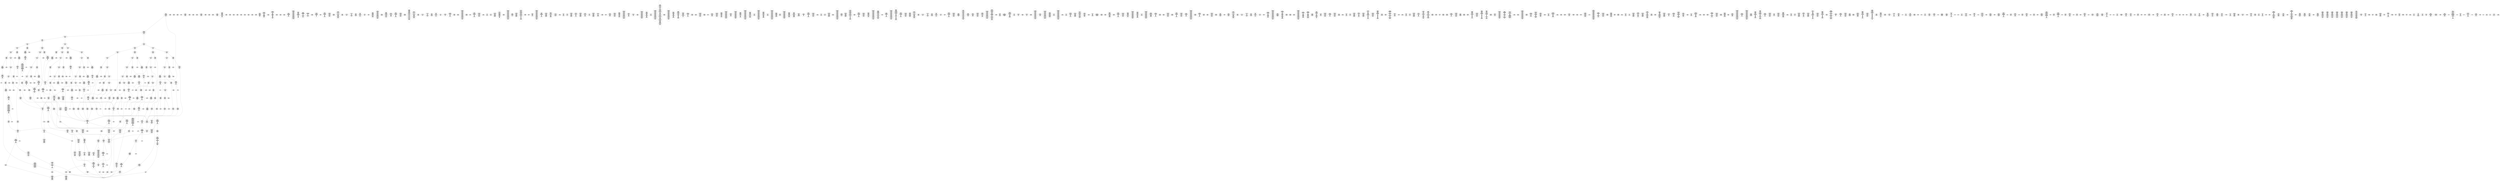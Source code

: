 /* Generated by GvGen v.1.0 (https://www.github.com/stricaud/gvgen) */

digraph G {
compound=true;
   node1 [label="[anywhere]"];
   node2 [label="# 0x0
PUSHX Data
PUSHX Data
MSTORE
PUSHX LogicData
CALLDATASIZE
LT
PUSHX Data
JUMPI
"];
   node3 [label="# 0xd
PUSHX Data
CALLDATALOAD
PUSHX BitData
SHR
PUSHX LogicData
GT
PUSHX Data
JUMPI
"];
   node4 [label="# 0x1e
PUSHX LogicData
GT
PUSHX Data
JUMPI
"];
   node5 [label="# 0x29
PUSHX LogicData
GT
PUSHX Data
JUMPI
"];
   node6 [label="# 0x34
PUSHX LogicData
EQ
PUSHX Data
JUMPI
"];
   node7 [label="# 0x3f
PUSHX LogicData
EQ
PUSHX Data
JUMPI
"];
   node8 [label="# 0x4a
PUSHX LogicData
EQ
PUSHX Data
JUMPI
"];
   node9 [label="# 0x55
PUSHX LogicData
EQ
PUSHX Data
JUMPI
"];
   node10 [label="# 0x60
PUSHX LogicData
EQ
PUSHX Data
JUMPI
"];
   node11 [label="# 0x6b
PUSHX LogicData
EQ
PUSHX Data
JUMPI
"];
   node12 [label="# 0x76
PUSHX Data
REVERT
"];
   node13 [label="# 0x7a
JUMPDEST
PUSHX LogicData
EQ
PUSHX Data
JUMPI
"];
   node14 [label="# 0x86
PUSHX LogicData
EQ
PUSHX Data
JUMPI
"];
   node15 [label="# 0x91
PUSHX LogicData
EQ
PUSHX Data
JUMPI
"];
   node16 [label="# 0x9c
PUSHX LogicData
EQ
PUSHX Data
JUMPI
"];
   node17 [label="# 0xa7
PUSHX LogicData
EQ
PUSHX Data
JUMPI
"];
   node18 [label="# 0xb2
PUSHX Data
REVERT
"];
   node19 [label="# 0xb6
JUMPDEST
PUSHX LogicData
GT
PUSHX Data
JUMPI
"];
   node20 [label="# 0xc2
PUSHX LogicData
EQ
PUSHX Data
JUMPI
"];
   node21 [label="# 0xcd
PUSHX LogicData
EQ
PUSHX Data
JUMPI
"];
   node22 [label="# 0xd8
PUSHX LogicData
EQ
PUSHX Data
JUMPI
"];
   node23 [label="# 0xe3
PUSHX LogicData
EQ
PUSHX Data
JUMPI
"];
   node24 [label="# 0xee
PUSHX LogicData
EQ
PUSHX Data
JUMPI
"];
   node25 [label="# 0xf9
PUSHX LogicData
EQ
PUSHX Data
JUMPI
"];
   node26 [label="# 0x104
PUSHX Data
REVERT
"];
   node27 [label="# 0x108
JUMPDEST
PUSHX LogicData
EQ
PUSHX Data
JUMPI
"];
   node28 [label="# 0x114
PUSHX LogicData
EQ
PUSHX Data
JUMPI
"];
   node29 [label="# 0x11f
PUSHX LogicData
EQ
PUSHX Data
JUMPI
"];
   node30 [label="# 0x12a
PUSHX LogicData
EQ
PUSHX Data
JUMPI
"];
   node31 [label="# 0x135
PUSHX LogicData
EQ
PUSHX Data
JUMPI
"];
   node32 [label="# 0x140
PUSHX Data
REVERT
"];
   node33 [label="# 0x144
JUMPDEST
PUSHX LogicData
GT
PUSHX Data
JUMPI
"];
   node34 [label="# 0x150
PUSHX LogicData
GT
PUSHX Data
JUMPI
"];
   node35 [label="# 0x15b
PUSHX LogicData
EQ
PUSHX Data
JUMPI
"];
   node36 [label="# 0x166
PUSHX LogicData
EQ
PUSHX Data
JUMPI
"];
   node37 [label="# 0x171
PUSHX LogicData
EQ
PUSHX Data
JUMPI
"];
   node38 [label="# 0x17c
PUSHX LogicData
EQ
PUSHX Data
JUMPI
"];
   node39 [label="# 0x187
PUSHX LogicData
EQ
PUSHX Data
JUMPI
"];
   node40 [label="# 0x192
PUSHX LogicData
EQ
PUSHX Data
JUMPI
"];
   node41 [label="# 0x19d
PUSHX Data
REVERT
"];
   node42 [label="# 0x1a1
JUMPDEST
PUSHX LogicData
EQ
PUSHX Data
JUMPI
"];
   node43 [label="# 0x1ad
PUSHX LogicData
EQ
PUSHX Data
JUMPI
"];
   node44 [label="# 0x1b8
PUSHX LogicData
EQ
PUSHX Data
JUMPI
"];
   node45 [label="# 0x1c3
PUSHX LogicData
EQ
PUSHX Data
JUMPI
"];
   node46 [label="# 0x1ce
PUSHX LogicData
EQ
PUSHX Data
JUMPI
"];
   node47 [label="# 0x1d9
PUSHX Data
REVERT
"];
   node48 [label="# 0x1dd
JUMPDEST
PUSHX LogicData
GT
PUSHX Data
JUMPI
"];
   node49 [label="# 0x1e9
PUSHX LogicData
EQ
PUSHX Data
JUMPI
"];
   node50 [label="# 0x1f4
PUSHX LogicData
EQ
PUSHX Data
JUMPI
"];
   node51 [label="# 0x1ff
PUSHX LogicData
EQ
PUSHX Data
JUMPI
"];
   node52 [label="# 0x20a
PUSHX LogicData
EQ
PUSHX Data
JUMPI
"];
   node53 [label="# 0x215
PUSHX LogicData
EQ
PUSHX Data
JUMPI
"];
   node54 [label="# 0x220
PUSHX LogicData
EQ
PUSHX Data
JUMPI
"];
   node55 [label="# 0x22b
PUSHX Data
REVERT
"];
   node56 [label="# 0x22f
JUMPDEST
PUSHX LogicData
EQ
PUSHX Data
JUMPI
"];
   node57 [label="# 0x23a
PUSHX LogicData
EQ
PUSHX Data
JUMPI
"];
   node58 [label="# 0x245
PUSHX LogicData
EQ
PUSHX Data
JUMPI
"];
   node59 [label="# 0x250
PUSHX LogicData
EQ
PUSHX Data
JUMPI
"];
   node60 [label="# 0x25b
PUSHX LogicData
EQ
PUSHX Data
JUMPI
"];
   node61 [label="# 0x266
JUMPDEST
PUSHX Data
REVERT
"];
   node62 [label="# 0x26b
JUMPDEST
CALLVALUE
ISZERO
PUSHX Data
JUMPI
"];
   node63 [label="# 0x273
PUSHX Data
REVERT
"];
   node64 [label="# 0x277
JUMPDEST
PUSHX Data
PUSHX Data
CALLDATASIZE
PUSHX Data
PUSHX Data
JUMP
"];
   node65 [label="# 0x286
JUMPDEST
PUSHX Data
JUMP
"];
   node66 [label="# 0x28b
JUMPDEST
PUSHX MemData
MLOAD
MSTORE
PUSHX ArithData
ADD
"];
   node67 [label="# 0x295
JUMPDEST
PUSHX MemData
MLOAD
SUB
RETURN
"];
   node68 [label="# 0x29e
JUMPDEST
CALLVALUE
ISZERO
PUSHX Data
JUMPI
"];
   node69 [label="# 0x2a6
PUSHX Data
REVERT
"];
   node70 [label="# 0x2aa
JUMPDEST
PUSHX Data
PUSHX Data
CALLDATASIZE
PUSHX Data
PUSHX Data
JUMP
"];
   node71 [label="# 0x2b9
JUMPDEST
PUSHX Data
JUMP
"];
   node72 [label="# 0x2be
JUMPDEST
PUSHX MemData
MLOAD
ISZERO
ISZERO
MSTORE
PUSHX ArithData
ADD
PUSHX Data
JUMP
"];
   node73 [label="# 0x2ce
JUMPDEST
CALLVALUE
ISZERO
PUSHX Data
JUMPI
"];
   node74 [label="# 0x2d6
PUSHX Data
REVERT
"];
   node75 [label="# 0x2da
JUMPDEST
PUSHX Data
PUSHX Data
CALLDATASIZE
PUSHX Data
PUSHX Data
JUMP
"];
   node76 [label="# 0x2e9
JUMPDEST
PUSHX Data
JUMP
"];
   node77 [label="# 0x2ee
JUMPDEST
STOP
"];
   node78 [label="# 0x2f0
JUMPDEST
CALLVALUE
ISZERO
PUSHX Data
JUMPI
"];
   node79 [label="# 0x2f8
PUSHX Data
REVERT
"];
   node80 [label="# 0x2fc
JUMPDEST
PUSHX Data
PUSHX Data
JUMP
"];
   node81 [label="# 0x305
JUMPDEST
PUSHX MemData
MLOAD
PUSHX Data
PUSHX Data
JUMP
"];
   node82 [label="# 0x312
JUMPDEST
CALLVALUE
ISZERO
PUSHX Data
JUMPI
"];
   node83 [label="# 0x31a
PUSHX Data
REVERT
"];
   node84 [label="# 0x31e
JUMPDEST
PUSHX Data
PUSHX Data
CALLDATASIZE
PUSHX Data
PUSHX Data
JUMP
"];
   node85 [label="# 0x32d
JUMPDEST
PUSHX Data
JUMP
"];
   node86 [label="# 0x332
JUMPDEST
CALLVALUE
ISZERO
PUSHX Data
JUMPI
"];
   node87 [label="# 0x33a
PUSHX Data
REVERT
"];
   node88 [label="# 0x33e
JUMPDEST
PUSHX Data
PUSHX Data
JUMP
"];
   node89 [label="# 0x347
JUMPDEST
CALLVALUE
ISZERO
PUSHX Data
JUMPI
"];
   node90 [label="# 0x34f
PUSHX Data
REVERT
"];
   node91 [label="# 0x353
JUMPDEST
PUSHX Data
PUSHX Data
CALLDATASIZE
PUSHX Data
PUSHX Data
JUMP
"];
   node92 [label="# 0x362
JUMPDEST
PUSHX Data
JUMP
"];
   node93 [label="# 0x367
JUMPDEST
CALLVALUE
ISZERO
PUSHX Data
JUMPI
"];
   node94 [label="# 0x36f
PUSHX Data
REVERT
"];
   node95 [label="# 0x373
JUMPDEST
PUSHX Data
PUSHX Data
CALLDATASIZE
PUSHX Data
PUSHX Data
JUMP
"];
   node96 [label="# 0x382
JUMPDEST
PUSHX Data
JUMP
"];
   node97 [label="# 0x387
JUMPDEST
PUSHX MemData
MLOAD
PUSHX Data
PUSHX Data
JUMP
"];
   node98 [label="# 0x39a
JUMPDEST
CALLVALUE
ISZERO
PUSHX Data
JUMPI
"];
   node99 [label="# 0x3a2
PUSHX Data
REVERT
"];
   node100 [label="# 0x3a6
JUMPDEST
PUSHX Data
PUSHX Data
CALLDATASIZE
PUSHX Data
PUSHX Data
JUMP
"];
   node101 [label="# 0x3b5
JUMPDEST
PUSHX Data
JUMP
"];
   node102 [label="# 0x3ba
JUMPDEST
CALLVALUE
ISZERO
PUSHX Data
JUMPI
"];
   node103 [label="# 0x3c2
PUSHX Data
REVERT
"];
   node104 [label="# 0x3c6
JUMPDEST
PUSHX Data
PUSHX StorData
SLOAD
JUMP
"];
   node105 [label="# 0x3d0
JUMPDEST
CALLVALUE
ISZERO
PUSHX Data
JUMPI
"];
   node106 [label="# 0x3d8
PUSHX Data
REVERT
"];
   node107 [label="# 0x3dc
JUMPDEST
PUSHX Data
PUSHX Data
JUMP
"];
   node108 [label="# 0x3e5
JUMPDEST
CALLVALUE
ISZERO
PUSHX Data
JUMPI
"];
   node109 [label="# 0x3ed
PUSHX Data
REVERT
"];
   node110 [label="# 0x3f1
JUMPDEST
PUSHX Data
PUSHX StorData
SLOAD
JUMP
"];
   node111 [label="# 0x3fb
JUMPDEST
CALLVALUE
ISZERO
PUSHX Data
JUMPI
"];
   node112 [label="# 0x403
PUSHX Data
REVERT
"];
   node113 [label="# 0x407
JUMPDEST
PUSHX Data
PUSHX Data
CALLDATASIZE
PUSHX Data
PUSHX Data
JUMP
"];
   node114 [label="# 0x416
JUMPDEST
PUSHX Data
JUMP
"];
   node115 [label="# 0x41b
JUMPDEST
CALLVALUE
ISZERO
PUSHX Data
JUMPI
"];
   node116 [label="# 0x423
PUSHX Data
REVERT
"];
   node117 [label="# 0x427
JUMPDEST
PUSHX Data
PUSHX Data
CALLDATASIZE
PUSHX Data
PUSHX Data
JUMP
"];
   node118 [label="# 0x436
JUMPDEST
PUSHX Data
JUMP
"];
   node119 [label="# 0x43b
JUMPDEST
PUSHX MemData
MLOAD
PUSHX Data
PUSHX Data
JUMP
"];
   node120 [label="# 0x448
JUMPDEST
CALLVALUE
ISZERO
PUSHX Data
JUMPI
"];
   node121 [label="# 0x450
PUSHX Data
REVERT
"];
   node122 [label="# 0x454
JUMPDEST
PUSHX Data
PUSHX Data
CALLDATASIZE
PUSHX Data
PUSHX Data
JUMP
"];
   node123 [label="# 0x463
JUMPDEST
PUSHX Data
MSTORE
PUSHX Data
PUSHX Data
MSTORE
PUSHX Data
SHA3
PUSHX ArithData
ADD
SLOAD
ISZERO
ISZERO
JUMP
"];
   node124 [label="# 0x47a
JUMPDEST
CALLVALUE
ISZERO
PUSHX Data
JUMPI
"];
   node125 [label="# 0x482
PUSHX Data
REVERT
"];
   node126 [label="# 0x486
JUMPDEST
PUSHX Data
PUSHX Data
CALLDATASIZE
PUSHX Data
PUSHX Data
JUMP
"];
   node127 [label="# 0x495
JUMPDEST
PUSHX Data
JUMP
"];
   node128 [label="# 0x49a
JUMPDEST
CALLVALUE
ISZERO
PUSHX Data
JUMPI
"];
   node129 [label="# 0x4a2
PUSHX Data
REVERT
"];
   node130 [label="# 0x4a6
JUMPDEST
PUSHX StorData
SLOAD
PUSHX BitData
AND
PUSHX Data
JUMP
"];
   node131 [label="# 0x4b2
JUMPDEST
CALLVALUE
ISZERO
PUSHX Data
JUMPI
"];
   node132 [label="# 0x4ba
PUSHX Data
REVERT
"];
   node133 [label="# 0x4be
JUMPDEST
PUSHX Data
PUSHX Data
CALLDATASIZE
PUSHX Data
PUSHX Data
JUMP
"];
   node134 [label="# 0x4cd
JUMPDEST
PUSHX Data
JUMP
"];
   node135 [label="# 0x4d2
JUMPDEST
PUSHX Data
PUSHX Data
CALLDATASIZE
PUSHX Data
PUSHX Data
JUMP
"];
   node136 [label="# 0x4e0
JUMPDEST
PUSHX Data
JUMP
"];
   node137 [label="# 0x4e5
JUMPDEST
CALLVALUE
ISZERO
PUSHX Data
JUMPI
"];
   node138 [label="# 0x4ed
PUSHX Data
REVERT
"];
   node139 [label="# 0x4f1
JUMPDEST
PUSHX Data
PUSHX StorData
SLOAD
JUMP
"];
   node140 [label="# 0x4fb
JUMPDEST
CALLVALUE
ISZERO
PUSHX Data
JUMPI
"];
   node141 [label="# 0x503
PUSHX Data
REVERT
"];
   node142 [label="# 0x507
JUMPDEST
PUSHX Data
PUSHX Data
JUMP
"];
   node143 [label="# 0x510
JUMPDEST
CALLVALUE
ISZERO
PUSHX Data
JUMPI
"];
   node144 [label="# 0x518
PUSHX Data
REVERT
"];
   node145 [label="# 0x51c
JUMPDEST
PUSHX Data
PUSHX StorData
SLOAD
JUMP
"];
   node146 [label="# 0x526
JUMPDEST
CALLVALUE
ISZERO
PUSHX Data
JUMPI
"];
   node147 [label="# 0x52e
PUSHX Data
REVERT
"];
   node148 [label="# 0x532
JUMPDEST
PUSHX StorData
SLOAD
PUSHX Data
PUSHX ArithData
PUSHX BitData
PUSHX BitData
SHL
SUB
AND
JUMP
"];
   node149 [label="# 0x546
JUMPDEST
PUSHX MemData
MLOAD
PUSHX ArithData
PUSHX BitData
PUSHX BitData
SHL
SUB
AND
MSTORE
PUSHX ArithData
ADD
PUSHX Data
JUMP
"];
   node150 [label="# 0x55e
JUMPDEST
CALLVALUE
ISZERO
PUSHX Data
JUMPI
"];
   node151 [label="# 0x566
PUSHX Data
REVERT
"];
   node152 [label="# 0x56a
JUMPDEST
PUSHX Data
PUSHX Data
JUMP
"];
   node153 [label="# 0x573
JUMPDEST
CALLVALUE
ISZERO
PUSHX Data
JUMPI
"];
   node154 [label="# 0x57b
PUSHX Data
REVERT
"];
   node155 [label="# 0x57f
JUMPDEST
PUSHX Data
PUSHX Data
CALLDATASIZE
PUSHX Data
PUSHX Data
JUMP
"];
   node156 [label="# 0x58e
JUMPDEST
PUSHX Data
JUMP
"];
   node157 [label="# 0x593
JUMPDEST
CALLVALUE
ISZERO
PUSHX Data
JUMPI
"];
   node158 [label="# 0x59b
PUSHX Data
REVERT
"];
   node159 [label="# 0x59f
JUMPDEST
PUSHX StorData
SLOAD
PUSHX ArithData
PUSHX BitData
PUSHX BitData
SHL
SUB
AND
PUSHX Data
JUMP
"];
   node160 [label="# 0x5b1
JUMPDEST
CALLVALUE
ISZERO
PUSHX Data
JUMPI
"];
   node161 [label="# 0x5b9
PUSHX Data
REVERT
"];
   node162 [label="# 0x5bd
JUMPDEST
PUSHX Data
PUSHX Data
JUMP
"];
   node163 [label="# 0x5c6
JUMPDEST
CALLVALUE
ISZERO
PUSHX Data
JUMPI
"];
   node164 [label="# 0x5ce
PUSHX Data
REVERT
"];
   node165 [label="# 0x5d2
JUMPDEST
PUSHX Data
PUSHX Data
CALLDATASIZE
PUSHX Data
PUSHX Data
JUMP
"];
   node166 [label="# 0x5e1
JUMPDEST
PUSHX Data
JUMP
"];
   node167 [label="# 0x5e6
JUMPDEST
CALLVALUE
ISZERO
PUSHX Data
JUMPI
"];
   node168 [label="# 0x5ee
PUSHX Data
REVERT
"];
   node169 [label="# 0x5f2
JUMPDEST
PUSHX Data
PUSHX Data
CALLDATASIZE
PUSHX Data
PUSHX Data
JUMP
"];
   node170 [label="# 0x601
JUMPDEST
PUSHX Data
JUMP
"];
   node171 [label="# 0x606
JUMPDEST
CALLVALUE
ISZERO
PUSHX Data
JUMPI
"];
   node172 [label="# 0x60e
PUSHX Data
REVERT
"];
   node173 [label="# 0x612
JUMPDEST
PUSHX Data
PUSHX Data
CALLDATASIZE
PUSHX Data
PUSHX Data
JUMP
"];
   node174 [label="# 0x621
JUMPDEST
PUSHX Data
JUMP
"];
   node175 [label="# 0x626
JUMPDEST
CALLVALUE
ISZERO
PUSHX Data
JUMPI
"];
   node176 [label="# 0x62e
PUSHX Data
REVERT
"];
   node177 [label="# 0x632
JUMPDEST
PUSHX StorData
SLOAD
PUSHX Data
PUSHX ArithData
PUSHX BitData
PUSHX BitData
SHL
SUB
AND
JUMP
"];
   node178 [label="# 0x646
JUMPDEST
CALLVALUE
ISZERO
PUSHX Data
JUMPI
"];
   node179 [label="# 0x64e
PUSHX Data
REVERT
"];
   node180 [label="# 0x652
JUMPDEST
PUSHX Data
PUSHX Data
JUMP
"];
   node181 [label="# 0x65b
JUMPDEST
CALLVALUE
ISZERO
PUSHX Data
JUMPI
"];
   node182 [label="# 0x663
PUSHX Data
REVERT
"];
   node183 [label="# 0x667
JUMPDEST
PUSHX Data
PUSHX Data
CALLDATASIZE
PUSHX Data
PUSHX Data
JUMP
"];
   node184 [label="# 0x676
JUMPDEST
PUSHX Data
JUMP
"];
   node185 [label="# 0x67b
JUMPDEST
CALLVALUE
ISZERO
PUSHX Data
JUMPI
"];
   node186 [label="# 0x683
PUSHX Data
REVERT
"];
   node187 [label="# 0x687
JUMPDEST
PUSHX Data
PUSHX Data
CALLDATASIZE
PUSHX Data
PUSHX Data
JUMP
"];
   node188 [label="# 0x696
JUMPDEST
PUSHX Data
JUMP
"];
   node189 [label="# 0x69b
JUMPDEST
CALLVALUE
ISZERO
PUSHX Data
JUMPI
"];
   node190 [label="# 0x6a3
PUSHX Data
REVERT
"];
   node191 [label="# 0x6a7
JUMPDEST
PUSHX Data
PUSHX Data
JUMP
"];
   node192 [label="# 0x6b0
JUMPDEST
CALLVALUE
ISZERO
PUSHX Data
JUMPI
"];
   node193 [label="# 0x6b8
PUSHX Data
REVERT
"];
   node194 [label="# 0x6bc
JUMPDEST
PUSHX Data
PUSHX Data
CALLDATASIZE
PUSHX Data
PUSHX Data
JUMP
"];
   node195 [label="# 0x6cb
JUMPDEST
PUSHX Data
MSTORE
PUSHX Data
PUSHX Data
MSTORE
PUSHX Data
SHA3
SLOAD
JUMP
"];
   node196 [label="# 0x6dd
JUMPDEST
CALLVALUE
ISZERO
PUSHX Data
JUMPI
"];
   node197 [label="# 0x6e5
PUSHX Data
REVERT
"];
   node198 [label="# 0x6e9
JUMPDEST
PUSHX Data
PUSHX Data
CALLDATASIZE
PUSHX Data
PUSHX Data
JUMP
"];
   node199 [label="# 0x6f8
JUMPDEST
PUSHX ArithData
PUSHX BitData
PUSHX BitData
SHL
SUB
AND
PUSHX Data
MSTORE
PUSHX Data
PUSHX Data
MSTORE
PUSHX Data
SHA3
SLOAD
JUMP
"];
   node200 [label="# 0x713
JUMPDEST
CALLVALUE
ISZERO
PUSHX Data
JUMPI
"];
   node201 [label="# 0x71b
PUSHX Data
REVERT
"];
   node202 [label="# 0x71f
JUMPDEST
PUSHX Data
PUSHX Data
JUMP
"];
   node203 [label="# 0x728
JUMPDEST
CALLVALUE
ISZERO
PUSHX Data
JUMPI
"];
   node204 [label="# 0x730
PUSHX Data
REVERT
"];
   node205 [label="# 0x734
JUMPDEST
PUSHX Data
PUSHX Data
CALLDATASIZE
PUSHX Data
PUSHX Data
JUMP
"];
   node206 [label="# 0x743
JUMPDEST
PUSHX Data
JUMP
"];
   node207 [label="# 0x748
JUMPDEST
CALLVALUE
ISZERO
PUSHX Data
JUMPI
"];
   node208 [label="# 0x750
PUSHX Data
REVERT
"];
   node209 [label="# 0x754
JUMPDEST
PUSHX Data
PUSHX Data
CALLDATASIZE
PUSHX Data
PUSHX Data
JUMP
"];
   node210 [label="# 0x763
JUMPDEST
PUSHX ArithData
PUSHX BitData
PUSHX BitData
SHL
SUB
AND
PUSHX Data
MSTORE
PUSHX Data
PUSHX Data
MSTORE
PUSHX Data
SHA3
AND
MSTORE
MSTORE
SHA3
SLOAD
PUSHX BitData
AND
JUMP
"];
   node211 [label="# 0x791
JUMPDEST
CALLVALUE
ISZERO
PUSHX Data
JUMPI
"];
   node212 [label="# 0x799
PUSHX Data
REVERT
"];
   node213 [label="# 0x79d
JUMPDEST
PUSHX Data
PUSHX Data
CALLDATASIZE
PUSHX Data
PUSHX Data
JUMP
"];
   node214 [label="# 0x7ac
JUMPDEST
PUSHX Data
JUMP
"];
   node215 [label="# 0x7b1
JUMPDEST
CALLVALUE
ISZERO
PUSHX Data
JUMPI
"];
   node216 [label="# 0x7b9
PUSHX Data
REVERT
"];
   node217 [label="# 0x7bd
JUMPDEST
PUSHX Data
PUSHX Data
CALLDATASIZE
PUSHX Data
PUSHX Data
JUMP
"];
   node218 [label="# 0x7cc
JUMPDEST
PUSHX Data
JUMP
"];
   node219 [label="# 0x7d1
JUMPDEST
CALLVALUE
ISZERO
PUSHX Data
JUMPI
"];
   node220 [label="# 0x7d9
PUSHX Data
REVERT
"];
   node221 [label="# 0x7dd
JUMPDEST
PUSHX Data
PUSHX Data
CALLDATASIZE
PUSHX Data
PUSHX Data
JUMP
"];
   node222 [label="# 0x7ec
JUMPDEST
PUSHX Data
JUMP
"];
   node223 [label="# 0x7f1
JUMPDEST
CALLVALUE
ISZERO
PUSHX Data
JUMPI
"];
   node224 [label="# 0x7f9
PUSHX Data
REVERT
"];
   node225 [label="# 0x7fd
JUMPDEST
PUSHX Data
PUSHX StorData
SLOAD
JUMP
"];
   node226 [label="# 0x807
JUMPDEST
PUSHX Data
PUSHX ArithData
PUSHX BitData
PUSHX BitData
SHL
SUB
AND
PUSHX Data
JUMPI
"];
   node227 [label="# 0x818
PUSHX MemData
MLOAD
PUSHX BitData
PUSHX BitData
SHL
MSTORE
PUSHX Data
PUSHX ArithData
ADD
MSTORE
PUSHX Data
PUSHX ArithData
ADD
MSTORE
PUSHX Data
PUSHX ArithData
ADD
MSTORE
PUSHX BitData
PUSHX BitData
SHL
PUSHX ArithData
ADD
MSTORE
PUSHX ArithData
ADD
"];
   node228 [label="# 0x86f
JUMPDEST
PUSHX MemData
MLOAD
SUB
REVERT
"];
   node229 [label="# 0x878
JUMPDEST
PUSHX Data
MSTORE
PUSHX Data
MSTORE
PUSHX Data
SHA3
PUSHX ArithData
PUSHX BitData
PUSHX BitData
SHL
SUB
AND
MSTORE
MSTORE
SHA3
SLOAD
JUMP
"];
   node230 [label="# 0x89e
JUMPDEST
PUSHX Data
PUSHX ArithData
PUSHX BitData
PUSHX BitData
SHL
SUB
NOT
AND
PUSHX BitData
PUSHX BitData
SHL
EQ
PUSHX Data
JUMPI
"];
   node231 [label="# 0x8ba
PUSHX ArithData
PUSHX BitData
PUSHX BitData
SHL
SUB
NOT
AND
PUSHX BitData
PUSHX BitData
SHL
EQ
"];
   node232 [label="# 0x8cf
JUMPDEST
PUSHX Data
JUMPI
"];
   node233 [label="# 0x8d5
PUSHX BitData
PUSHX BitData
SHL
PUSHX ArithData
PUSHX BitData
PUSHX BitData
SHL
SUB
NOT
AND
EQ
"];
   node234 [label="# 0x8ea
JUMPDEST
JUMP
"];
   node235 [label="# 0x8f0
JUMPDEST
PUSHX StorData
SLOAD
PUSHX ArithData
PUSHX BitData
PUSHX BitData
SHL
SUB
AND
CALLER
EQ
PUSHX Data
JUMPI
"];
   node236 [label="# 0x903
PUSHX MemData
MLOAD
PUSHX BitData
PUSHX BitData
SHL
MSTORE
PUSHX ArithData
ADD
PUSHX Data
PUSHX Data
JUMP
"];
   node237 [label="# 0x91a
JUMPDEST
PUSHX Data
PUSHX Data
JUMP
"];
   node238 [label="# 0x923
JUMPDEST
JUMP
"];
   node239 [label="# 0x926
JUMPDEST
PUSHX Data
PUSHX StorData
SLOAD
PUSHX Data
PUSHX Data
JUMP
"];
   node240 [label="# 0x935
JUMPDEST
PUSHX ArithData
ADD
PUSHX ArithData
DIV
MUL
PUSHX ArithData
ADD
PUSHX MemData
MLOAD
ADD
PUSHX Data
MSTORE
MSTORE
PUSHX ArithData
ADD
SLOAD
PUSHX Data
PUSHX Data
JUMP
"];
   node241 [label="# 0x961
JUMPDEST
ISZERO
PUSHX Data
JUMPI
"];
   node242 [label="# 0x968
PUSHX LogicData
LT
PUSHX Data
JUMPI
"];
   node243 [label="# 0x970
PUSHX ArithData
SLOAD
DIV
MUL
MSTORE
PUSHX ArithData
ADD
PUSHX Data
JUMP
"];
   node244 [label="# 0x983
JUMPDEST
ADD
PUSHX Data
MSTORE
PUSHX Data
PUSHX Data
SHA3
"];
   node245 [label="# 0x991
JUMPDEST
SLOAD
MSTORE
PUSHX ArithData
ADD
PUSHX ArithData
ADD
GT
PUSHX Data
JUMPI
"];
   node246 [label="# 0x9a5
SUB
PUSHX BitData
AND
ADD
"];
   node247 [label="# 0x9ae
JUMPDEST
JUMP
"];
   node248 [label="# 0x9b8
JUMPDEST
PUSHX Data
MSTORE
PUSHX Data
PUSHX Data
MSTORE
PUSHX Data
SHA3
PUSHX ArithData
ADD
SLOAD
PUSHX Data
PUSHX Data
JUMPI
"];
   node249 [label="# 0x9d2
PUSHX MemData
MLOAD
PUSHX BitData
PUSHX BitData
SHL
MSTORE
PUSHX Data
PUSHX ArithData
ADD
MSTORE
PUSHX Data
PUSHX ArithData
ADD
MSTORE
PUSHX BitData
PUSHX BitData
SHL
PUSHX ArithData
ADD
MSTORE
PUSHX ArithData
ADD
PUSHX Data
JUMP
"];
   node250 [label="# 0xa12
JUMPDEST
PUSHX Data
PUSHX Data
JUMP
"];
   node251 [label="# 0xa1b
JUMPDEST
PUSHX Data
MSTORE
PUSHX Data
PUSHX ArithData
MSTORE
PUSHX MemData
SHA3
MLOAD
PUSHX Data
PUSHX ArithData
ADD
ADD
PUSHX Data
JUMP
"];
   node252 [label="# 0xa3e
JUMPDEST
PUSHX MemData
MLOAD
PUSHX ArithData
SUB
SUB
MSTORE
PUSHX Data
MSTORE
JUMP
"];
   node253 [label="# 0xa54
JUMPDEST
PUSHX StorData
SLOAD
PUSHX ArithData
PUSHX BitData
PUSHX BitData
SHL
SUB
AND
CALLER
EQ
PUSHX Data
JUMPI
"];
   node254 [label="# 0xa67
PUSHX MemData
MLOAD
PUSHX BitData
PUSHX BitData
SHL
MSTORE
PUSHX ArithData
ADD
PUSHX Data
PUSHX Data
JUMP
"];
   node255 [label="# 0xa7e
JUMPDEST
PUSHX StorData
SLOAD
PUSHX BitData
PUSHX BitData
SHL
NOT
AND
PUSHX BitData
PUSHX BitData
SHL
OR
SSTORE
JUMP
"];
   node256 [label="# 0xa93
JUMPDEST
PUSHX StorData
SLOAD
PUSHX ArithData
PUSHX BitData
PUSHX BitData
SHL
SUB
AND
CALLER
EQ
PUSHX Data
JUMPI
"];
   node257 [label="# 0xaa6
PUSHX MemData
MLOAD
PUSHX BitData
PUSHX BitData
SHL
MSTORE
PUSHX ArithData
ADD
PUSHX Data
PUSHX Data
JUMP
"];
   node258 [label="# 0xabd
JUMPDEST
PUSHX Data
PUSHX Data
JUMP
"];
   node259 [label="# 0xac6
JUMPDEST
PUSHX Data
PUSHX Data
MSTORE
PUSHX Data
MSTORE
PUSHX Data
PUSHX Data
SHA3
PUSHX Data
PUSHX ArithData
ADD
SLOAD
PUSHX ArithData
ADD
SLOAD
PUSHX ArithData
ADD
SLOAD
PUSHX ArithData
ADD
SLOAD
PUSHX ArithData
ADD
SLOAD
PUSHX ArithData
ADD
SLOAD
PUSHX Data
PUSHX Data
JUMP
"];
   node260 [label="# 0xb07
JUMPDEST
PUSHX ArithData
ADD
PUSHX ArithData
DIV
MUL
PUSHX ArithData
ADD
PUSHX MemData
MLOAD
ADD
PUSHX Data
MSTORE
MSTORE
PUSHX ArithData
ADD
SLOAD
PUSHX Data
PUSHX Data
JUMP
"];
   node261 [label="# 0xb33
JUMPDEST
ISZERO
PUSHX Data
JUMPI
"];
   node262 [label="# 0xb3a
PUSHX LogicData
LT
PUSHX Data
JUMPI
"];
   node263 [label="# 0xb42
PUSHX ArithData
SLOAD
DIV
MUL
MSTORE
PUSHX ArithData
ADD
PUSHX Data
JUMP
"];
   node264 [label="# 0xb55
JUMPDEST
ADD
PUSHX Data
MSTORE
PUSHX Data
PUSHX Data
SHA3
"];
   node265 [label="# 0xb63
JUMPDEST
SLOAD
MSTORE
PUSHX ArithData
ADD
PUSHX ArithData
ADD
GT
PUSHX Data
JUMPI
"];
   node266 [label="# 0xb77
SUB
PUSHX BitData
AND
ADD
"];
   node267 [label="# 0xb80
JUMPDEST
PUSHX ArithData
ADD
SLOAD
JUMP
"];
   node268 [label="# 0xb90
JUMPDEST
PUSHX ArithData
PUSHX BitData
PUSHX BitData
SHL
SUB
AND
CALLER
EQ
PUSHX Data
JUMPI
"];
   node269 [label="# 0xba2
PUSHX Data
CALLER
PUSHX Data
JUMP
"];
   node270 [label="# 0xbac
JUMPDEST
PUSHX Data
JUMPI
"];
   node271 [label="# 0xbb1
PUSHX MemData
MLOAD
PUSHX BitData
PUSHX BitData
SHL
MSTORE
PUSHX Data
PUSHX ArithData
ADD
MSTORE
PUSHX Data
PUSHX ArithData
ADD
MSTORE
PUSHX Data
PUSHX ArithData
ADD
MSTORE
PUSHX BitData
PUSHX BitData
SHL
PUSHX ArithData
ADD
MSTORE
PUSHX ArithData
ADD
PUSHX Data
JUMP
"];
   node272 [label="# 0xc13
JUMPDEST
PUSHX Data
PUSHX Data
JUMP
"];
   node273 [label="# 0xc20
JUMPDEST
JUMP
"];
   node274 [label="# 0xc27
JUMPDEST
PUSHX StorData
SLOAD
PUSHX ArithData
PUSHX BitData
PUSHX BitData
SHL
SUB
AND
CALLER
EQ
PUSHX Data
JUMPI
"];
   node275 [label="# 0xc3a
PUSHX MemData
MLOAD
PUSHX BitData
PUSHX BitData
SHL
MSTORE
PUSHX ArithData
ADD
PUSHX Data
PUSHX Data
JUMP
"];
   node276 [label="# 0xc51
JUMPDEST
PUSHX Data
PUSHX Data
JUMP
"];
   node277 [label="# 0xc59
JUMPDEST
JUMP
"];
   node278 [label="# 0xc5b
JUMPDEST
PUSHX StorData
SLOAD
PUSHX ArithData
PUSHX BitData
PUSHX BitData
SHL
SUB
AND
CALLER
EQ
PUSHX Data
JUMPI
"];
   node279 [label="# 0xc6e
PUSHX MemData
MLOAD
PUSHX BitData
PUSHX BitData
SHL
MSTORE
PUSHX ArithData
ADD
PUSHX Data
PUSHX Data
JUMP
"];
   node280 [label="# 0xc85
JUMPDEST
PUSHX Data
"];
   node281 [label="# 0xc89
JUMPDEST
LT
ISZERO
PUSHX Data
JUMPI
"];
   node282 [label="# 0xc92
PUSHX Data
LT
PUSHX Data
JUMPI
"];
   node283 [label="# 0xc9f
PUSHX BitData
PUSHX BitData
SHL
PUSHX Data
MSTORE
PUSHX Data
PUSHX Data
MSTORE
PUSHX Data
PUSHX Data
REVERT
"];
   node284 [label="# 0xcb4
JUMPDEST
PUSHX ArithData
MUL
ADD
CALLDATALOAD
PUSHX Data
MSTORE
PUSHX Data
PUSHX Data
MSTORE
PUSHX Data
SHA3
PUSHX ArithData
ADD
SLOAD
ISZERO
ISZERO
JUMP
"];
   node285 [label="# 0xcd2
JUMPDEST
PUSHX Data
JUMPI
"];
   node286 [label="# 0xcd7
PUSHX MemData
MLOAD
PUSHX BitData
PUSHX BitData
SHL
MSTORE
PUSHX Data
PUSHX ArithData
ADD
MSTORE
PUSHX Data
PUSHX ArithData
ADD
MSTORE
PUSHX Data
PUSHX ArithData
ADD
MSTORE
PUSHX BitData
PUSHX BitData
SHL
PUSHX ArithData
ADD
MSTORE
PUSHX ArithData
ADD
PUSHX Data
JUMP
"];
   node287 [label="# 0xd29
JUMPDEST
PUSHX Data
PUSHX Data
PUSHX Data
LT
PUSHX Data
JUMPI
"];
   node288 [label="# 0xd3a
PUSHX BitData
PUSHX BitData
SHL
PUSHX Data
MSTORE
PUSHX Data
PUSHX Data
MSTORE
PUSHX Data
PUSHX Data
REVERT
"];
   node289 [label="# 0xd4f
JUMPDEST
PUSHX ArithData
MUL
ADD
CALLDATALOAD
MSTORE
PUSHX ArithData
ADD
MSTORE
PUSHX ArithData
ADD
PUSHX Data
SHA3
PUSHX ArithData
PUSHX ArithData
EXP
SLOAD
PUSHX ArithData
MUL
NOT
AND
ISZERO
ISZERO
MUL
OR
SSTORE
PUSHX Data
PUSHX Data
JUMP
"];
   node290 [label="# 0xd86
JUMPDEST
PUSHX Data
JUMP
"];
   node291 [label="# 0xd8e
JUMPDEST
JUMP
"];
   node292 [label="# 0xd94
JUMPDEST
PUSHX Data
MLOAD
MLOAD
EQ
PUSHX Data
JUMPI
"];
   node293 [label="# 0xda0
PUSHX MemData
MLOAD
PUSHX BitData
PUSHX BitData
SHL
MSTORE
PUSHX Data
PUSHX ArithData
ADD
MSTORE
PUSHX Data
PUSHX ArithData
ADD
MSTORE
PUSHX Data
PUSHX ArithData
ADD
MSTORE
PUSHX BitData
PUSHX BitData
SHL
PUSHX ArithData
ADD
MSTORE
PUSHX ArithData
ADD
PUSHX Data
JUMP
"];
   node294 [label="# 0xdf9
JUMPDEST
PUSHX Data
MLOAD
PUSHX ArithData
PUSHX BitData
PUSHX BitData
SHL
SUB
GT
ISZERO
PUSHX Data
JUMPI
"];
   node295 [label="# 0xe0d
PUSHX BitData
PUSHX BitData
SHL
PUSHX Data
MSTORE
PUSHX Data
PUSHX Data
MSTORE
PUSHX Data
PUSHX Data
REVERT
"];
   node296 [label="# 0xe22
JUMPDEST
PUSHX MemData
MLOAD
MSTORE
PUSHX ArithData
MUL
PUSHX ArithData
ADD
ADD
PUSHX Data
MSTORE
ISZERO
PUSHX Data
JUMPI
"];
   node297 [label="# 0xe3c
PUSHX ArithData
ADD
PUSHX ArithData
MUL
CALLDATASIZE
CALLDATACOPY
ADD
"];
   node298 [label="# 0xe4b
JUMPDEST
PUSHX Data
"];
   node299 [label="# 0xe51
JUMPDEST
MLOAD
LT
ISZERO
PUSHX Data
JUMPI
"];
   node300 [label="# 0xe5b
PUSHX Data
MLOAD
LT
PUSHX Data
JUMPI
"];
   node301 [label="# 0xe68
PUSHX BitData
PUSHX BitData
SHL
PUSHX Data
MSTORE
PUSHX Data
PUSHX Data
MSTORE
PUSHX Data
PUSHX Data
REVERT
"];
   node302 [label="# 0xe7d
JUMPDEST
PUSHX ArithData
MUL
PUSHX ArithData
ADD
ADD
MLOAD
MLOAD
LT
PUSHX Data
JUMPI
"];
   node303 [label="# 0xe90
PUSHX BitData
PUSHX BitData
SHL
PUSHX Data
MSTORE
PUSHX Data
PUSHX Data
MSTORE
PUSHX Data
PUSHX Data
REVERT
"];
   node304 [label="# 0xea5
JUMPDEST
PUSHX ArithData
MUL
PUSHX ArithData
ADD
ADD
MLOAD
PUSHX Data
JUMP
"];
   node305 [label="# 0xeb2
JUMPDEST
MLOAD
LT
PUSHX Data
JUMPI
"];
   node306 [label="# 0xebd
PUSHX BitData
PUSHX BitData
SHL
PUSHX Data
MSTORE
PUSHX Data
PUSHX Data
MSTORE
PUSHX Data
PUSHX Data
REVERT
"];
   node307 [label="# 0xed2
JUMPDEST
PUSHX ArithData
MUL
ADD
ADD
MSTORE
PUSHX Data
PUSHX Data
JUMP
"];
   node308 [label="# 0xee6
JUMPDEST
PUSHX Data
JUMP
"];
   node309 [label="# 0xeed
JUMPDEST
JUMP
"];
   node310 [label="# 0xef5
JUMPDEST
PUSHX StorData
SLOAD
PUSHX BitData
AND
ISZERO
PUSHX Data
JUMPI
"];
   node311 [label="# 0xf01
PUSHX MemData
MLOAD
PUSHX BitData
PUSHX BitData
SHL
MSTORE
PUSHX ArithData
ADD
PUSHX Data
PUSHX Data
JUMP
"];
   node312 [label="# 0xf18
JUMPDEST
PUSHX Data
MSTORE
PUSHX Data
PUSHX Data
MSTORE
PUSHX Data
SHA3
SLOAD
PUSHX BitData
AND
ISZERO
PUSHX Data
JUMPI
"];
   node313 [label="# 0xf30
PUSHX MemData
MLOAD
PUSHX BitData
PUSHX BitData
SHL
MSTORE
PUSHX Data
PUSHX ArithData
ADD
MSTORE
PUSHX Data
PUSHX ArithData
ADD
MSTORE
PUSHX BitData
PUSHX BitData
SHL
PUSHX ArithData
ADD
MSTORE
PUSHX ArithData
ADD
PUSHX Data
JUMP
"];
   node314 [label="# 0xf6a
JUMPDEST
PUSHX StorData
SLOAD
TIMESTAMP
LT
ISZERO
ISZERO
PUSHX Data
JUMPI
"];
   node315 [label="# 0xf77
PUSHX StorData
SLOAD
TIMESTAMP
GT
ISZERO
"];
   node316 [label="# 0xf7e
JUMPDEST
PUSHX Data
JUMPI
"];
   node317 [label="# 0xf83
PUSHX MemData
MLOAD
PUSHX BitData
PUSHX BitData
SHL
MSTORE
PUSHX Data
PUSHX ArithData
ADD
MSTORE
PUSHX Data
PUSHX ArithData
ADD
MSTORE
PUSHX Data
PUSHX ArithData
ADD
MSTORE
PUSHX ArithData
ADD
PUSHX Data
JUMP
"];
   node318 [label="# 0xfca
JUMPDEST
PUSHX Data
MSTORE
PUSHX Data
PUSHX Data
MSTORE
PUSHX Data
SHA3
CALLER
MSTORE
PUSHX ArithData
ADD
MSTORE
SHA3
SLOAD
PUSHX Data
PUSHX Data
JUMP
"];
   node319 [label="# 0xff4
JUMPDEST
GT
ISZERO
PUSHX Data
JUMPI
"];
   node320 [label="# 0xffb
PUSHX MemData
MLOAD
PUSHX BitData
PUSHX BitData
SHL
MSTORE
PUSHX Data
PUSHX ArithData
ADD
MSTORE
PUSHX Data
PUSHX ArithData
ADD
MSTORE
PUSHX Data
PUSHX ArithData
ADD
MSTORE
PUSHX BitData
PUSHX BitData
SHL
PUSHX ArithData
ADD
MSTORE
PUSHX ArithData
ADD
PUSHX Data
JUMP
"];
   node321 [label="# 0x1053
JUMPDEST
PUSHX Data
MLOAD
PUSHX ArithData
ADD
MSTORE
PUSHX BitData
NOT
CALLER
PUSHX BitData
SHL
AND
ADD
MSTORE
PUSHX ArithData
ADD
MSTORE
PUSHX Data
PUSHX ArithData
ADD
PUSHX MemData
MLOAD
PUSHX ArithData
SUB
SUB
MSTORE
PUSHX Data
MSTORE
MLOAD
PUSHX ArithData
ADD
SHA3
PUSHX Data
PUSHX ArithData
MUL
PUSHX ArithData
ADD
PUSHX MemData
MLOAD
ADD
PUSHX Data
MSTORE
MSTORE
PUSHX ArithData
ADD
PUSHX ArithData
MUL
CALLDATACOPY
PUSHX Data
ADD
MSTORE
MSTORE
PUSHX Data
PUSHX Data
MSTORE
PUSHX Data
SHA3
PUSHX ArithData
ADD
SLOAD
PUSHX Data
JUMP
"];
   node322 [label="# 0x10eb
JUMPDEST
PUSHX Data
JUMPI
"];
   node323 [label="# 0x10f0
PUSHX MemData
MLOAD
PUSHX BitData
PUSHX BitData
SHL
MSTORE
PUSHX Data
PUSHX ArithData
ADD
MSTORE
PUSHX Data
PUSHX ArithData
ADD
MSTORE
PUSHX Data
PUSHX ArithData
ADD
MSTORE
PUSHX BitData
PUSHX BitData
SHL
PUSHX ArithData
ADD
MSTORE
PUSHX ArithData
ADD
PUSHX Data
JUMP
"];
   node324 [label="# 0x1141
JUMPDEST
PUSHX Data
MSTORE
PUSHX Data
PUSHX Data
MSTORE
PUSHX Data
SHA3
CALLER
MSTORE
PUSHX ArithData
ADD
MSTORE
SHA3
SLOAD
PUSHX Data
PUSHX Data
JUMP
"];
   node325 [label="# 0x1169
JUMPDEST
PUSHX Data
MSTORE
PUSHX Data
PUSHX ArithData
MSTORE
PUSHX MemData
SHA3
CALLER
MSTORE
PUSHX ArithData
ADD
MSTORE
SHA3
SSTORE
MLOAD
ADD
MSTORE
MSTORE
PUSHX Data
PUSHX Data
JUMP
"];
   node326 [label="# 0x11a4
JUMPDEST
PUSHX MemData
MLOAD
MSTORE
CALLER
PUSHX Data
PUSHX ArithData
ADD
PUSHX MemData
MLOAD
SUB
LOGX
JUMP
"];
   node327 [label="# 0x11e4
JUMPDEST
PUSHX ArithData
PUSHX BitData
PUSHX BitData
SHL
SUB
AND
CALLER
EQ
PUSHX Data
JUMPI
"];
   node328 [label="# 0x11f6
PUSHX Data
CALLER
PUSHX Data
JUMP
"];
   node329 [label="# 0x1200
JUMPDEST
PUSHX Data
JUMPI
"];
   node330 [label="# 0x1205
PUSHX MemData
MLOAD
PUSHX BitData
PUSHX BitData
SHL
MSTORE
PUSHX ArithData
ADD
PUSHX Data
PUSHX Data
JUMP
"];
   node331 [label="# 0x121c
JUMPDEST
PUSHX Data
PUSHX Data
JUMP
"];
   node332 [label="# 0x1227
JUMPDEST
JUMP
"];
   node333 [label="# 0x122c
JUMPDEST
PUSHX StorData
SLOAD
PUSHX BitData
AND
ISZERO
PUSHX Data
JUMPI
"];
   node334 [label="# 0x1238
PUSHX MemData
MLOAD
PUSHX BitData
PUSHX BitData
SHL
MSTORE
PUSHX ArithData
ADD
PUSHX Data
PUSHX Data
JUMP
"];
   node335 [label="# 0x124f
JUMPDEST
PUSHX Data
MSTORE
PUSHX Data
PUSHX Data
MSTORE
PUSHX Data
SHA3
SLOAD
PUSHX BitData
AND
ISZERO
PUSHX Data
JUMPI
"];
   node336 [label="# 0x1267
PUSHX MemData
MLOAD
PUSHX BitData
PUSHX BitData
SHL
MSTORE
PUSHX Data
PUSHX ArithData
ADD
MSTORE
PUSHX Data
PUSHX ArithData
ADD
MSTORE
PUSHX Data
PUSHX ArithData
ADD
MSTORE
PUSHX ArithData
ADD
PUSHX Data
JUMP
"];
   node337 [label="# 0x12ae
JUMPDEST
PUSHX StorData
SLOAD
TIMESTAMP
LT
ISZERO
PUSHX Data
JUMPI
"];
   node338 [label="# 0x12b9
PUSHX MemData
MLOAD
PUSHX BitData
PUSHX BitData
SHL
MSTORE
PUSHX Data
PUSHX ArithData
ADD
MSTORE
PUSHX Data
PUSHX ArithData
ADD
MSTORE
PUSHX Data
PUSHX ArithData
ADD
MSTORE
PUSHX ArithData
ADD
PUSHX Data
JUMP
"];
   node339 [label="# 0x1300
JUMPDEST
PUSHX Data
MSTORE
PUSHX Data
PUSHX Data
MSTORE
PUSHX Data
SHA3
PUSHX ArithData
ADD
SLOAD
GT
ISZERO
PUSHX Data
JUMPI
"];
   node340 [label="# 0x131a
PUSHX MemData
MLOAD
PUSHX BitData
PUSHX BitData
SHL
MSTORE
PUSHX Data
PUSHX ArithData
ADD
MSTORE
PUSHX Data
PUSHX ArithData
ADD
MSTORE
PUSHX Data
PUSHX ArithData
ADD
MSTORE
PUSHX BitData
PUSHX BitData
SHL
PUSHX ArithData
ADD
MSTORE
PUSHX ArithData
ADD
PUSHX Data
JUMP
"];
   node341 [label="# 0x1370
JUMPDEST
PUSHX Data
MSTORE
PUSHX Data
PUSHX Data
MSTORE
PUSHX Data
SHA3
PUSHX ArithData
ADD
SLOAD
PUSHX ArithData
ADD
SLOAD
PUSHX Data
PUSHX Data
JUMP
"];
   node342 [label="# 0x1394
JUMPDEST
GT
ISZERO
PUSHX Data
JUMPI
"];
   node343 [label="# 0x139b
PUSHX MemData
MLOAD
PUSHX BitData
PUSHX BitData
SHL
MSTORE
PUSHX Data
PUSHX ArithData
ADD
MSTORE
PUSHX Data
PUSHX ArithData
ADD
MSTORE
PUSHX Data
PUSHX ArithData
ADD
MSTORE
PUSHX BitData
PUSHX BitData
SHL
PUSHX ArithData
ADD
MSTORE
PUSHX ArithData
ADD
PUSHX Data
JUMP
"];
   node344 [label="# 0x13f0
JUMPDEST
PUSHX Data
MSTORE
PUSHX Data
PUSHX Data
MSTORE
PUSHX Data
SHA3
PUSHX ArithData
ADD
SLOAD
PUSHX Data
MSTORE
SHA3
SLOAD
PUSHX Data
PUSHX Data
JUMP
"];
   node345 [label="# 0x1419
JUMPDEST
GT
ISZERO
PUSHX Data
JUMPI
"];
   node346 [label="# 0x1420
PUSHX MemData
MLOAD
PUSHX BitData
PUSHX BitData
SHL
MSTORE
PUSHX Data
PUSHX ArithData
ADD
MSTORE
PUSHX Data
PUSHX ArithData
ADD
MSTORE
PUSHX Data
PUSHX ArithData
ADD
MSTORE
PUSHX BitData
PUSHX BitData
SHL
PUSHX ArithData
ADD
MSTORE
PUSHX ArithData
ADD
PUSHX Data
JUMP
"];
   node347 [label="# 0x1472
JUMPDEST
PUSHX Data
MSTORE
PUSHX Data
PUSHX Data
MSTORE
PUSHX Data
SHA3
SLOAD
PUSHX Data
PUSHX Data
JUMP
"];
   node348 [label="# 0x148b
JUMPDEST
CALLVALUE
EQ
PUSHX Data
JUMPI
"];
   node349 [label="# 0x1492
PUSHX MemData
MLOAD
PUSHX BitData
PUSHX BitData
SHL
MSTORE
PUSHX Data
PUSHX ArithData
ADD
MSTORE
PUSHX Data
PUSHX ArithData
ADD
MSTORE
PUSHX Data
PUSHX ArithData
ADD
MSTORE
PUSHX ArithData
ADD
PUSHX Data
JUMP
"];
   node350 [label="# 0x14d9
JUMPDEST
PUSHX Data
MSTORE
PUSHX Data
PUSHX Data
MSTORE
PUSHX Data
SHA3
PUSHX ArithData
ADD
SLOAD
PUSHX Data
PUSHX Data
JUMP
"];
   node351 [label="# 0x14fa
JUMPDEST
SSTORE
PUSHX Data
CALLER
PUSHX MemData
MLOAD
PUSHX ArithData
ADD
PUSHX Data
MSTORE
PUSHX Data
MSTORE
PUSHX Data
JUMP
"];
   node352 [label="# 0x151c
JUMPDEST
PUSHX MemData
MLOAD
MSTORE
CALLER
PUSHX Data
PUSHX ArithData
ADD
"];
   node353 [label="# 0x154c
JUMPDEST
PUSHX MemData
MLOAD
SUB
LOGX
JUMP
"];
   node354 [label="# 0x1558
JUMPDEST
PUSHX StorData
SLOAD
PUSHX ArithData
PUSHX BitData
PUSHX BitData
SHL
SUB
AND
CALLER
EQ
PUSHX Data
JUMPI
"];
   node355 [label="# 0x156b
PUSHX MemData
MLOAD
PUSHX BitData
PUSHX BitData
SHL
MSTORE
PUSHX ArithData
ADD
PUSHX Data
PUSHX Data
JUMP
"];
   node356 [label="# 0x1582
JUMPDEST
PUSHX Data
PUSHX Data
PUSHX Data
JUMP
"];
   node357 [label="# 0x158c
JUMPDEST
PUSHX StorData
SLOAD
PUSHX ArithData
PUSHX BitData
PUSHX BitData
SHL
SUB
AND
CALLER
EQ
PUSHX Data
JUMPI
"];
   node358 [label="# 0x159f
PUSHX MemData
MLOAD
PUSHX BitData
PUSHX BitData
SHL
MSTORE
PUSHX ArithData
ADD
PUSHX Data
PUSHX Data
JUMP
"];
   node359 [label="# 0x15b6
JUMPDEST
PUSHX Data
PUSHX Data
JUMP
"];
   node360 [label="# 0x15be
JUMPDEST
PUSHX StorData
SLOAD
PUSHX ArithData
PUSHX BitData
PUSHX BitData
SHL
SUB
AND
CALLER
EQ
PUSHX Data
JUMPI
"];
   node361 [label="# 0x15d1
PUSHX MemData
MLOAD
PUSHX BitData
PUSHX BitData
SHL
MSTORE
PUSHX ArithData
ADD
PUSHX Data
PUSHX Data
JUMP
"];
   node362 [label="# 0x15e8
JUMPDEST
PUSHX Data
"];
   node363 [label="# 0x15ec
JUMPDEST
LT
ISZERO
PUSHX Data
JUMPI
"];
   node364 [label="# 0x15f5
PUSHX Data
LT
PUSHX Data
JUMPI
"];
   node365 [label="# 0x1602
PUSHX BitData
PUSHX BitData
SHL
PUSHX Data
MSTORE
PUSHX Data
PUSHX Data
MSTORE
PUSHX Data
PUSHX Data
REVERT
"];
   node366 [label="# 0x1617
JUMPDEST
PUSHX Data
JUMPI
"];
   node367 [label="# 0x161c
PUSHX MemData
MLOAD
PUSHX BitData
PUSHX BitData
SHL
MSTORE
PUSHX Data
PUSHX ArithData
ADD
MSTORE
PUSHX Data
PUSHX ArithData
ADD
MSTORE
PUSHX Data
PUSHX ArithData
ADD
MSTORE
PUSHX BitData
PUSHX BitData
SHL
PUSHX ArithData
ADD
MSTORE
PUSHX ArithData
ADD
PUSHX Data
JUMP
"];
   node368 [label="# 0x166d
JUMPDEST
PUSHX Data
PUSHX Data
PUSHX Data
LT
PUSHX Data
JUMPI
"];
   node369 [label="# 0x167e
PUSHX BitData
PUSHX BitData
SHL
PUSHX Data
MSTORE
PUSHX Data
PUSHX Data
MSTORE
PUSHX Data
PUSHX Data
REVERT
"];
   node370 [label="# 0x1693
JUMPDEST
PUSHX ArithData
MUL
ADD
CALLDATALOAD
MSTORE
PUSHX ArithData
ADD
MSTORE
PUSHX ArithData
ADD
PUSHX Data
SHA3
PUSHX ArithData
PUSHX ArithData
EXP
SLOAD
PUSHX ArithData
MUL
NOT
AND
ISZERO
ISZERO
MUL
OR
SSTORE
PUSHX Data
PUSHX Data
JUMP
"];
   node371 [label="# 0x16ca
JUMPDEST
PUSHX Data
JUMP
"];
   node372 [label="# 0x16d2
JUMPDEST
PUSHX Data
PUSHX StorData
SLOAD
PUSHX Data
PUSHX Data
JUMP
"];
   node373 [label="# 0x16e1
JUMPDEST
PUSHX StorData
SLOAD
PUSHX ArithData
PUSHX BitData
PUSHX BitData
SHL
SUB
AND
CALLER
EQ
PUSHX Data
JUMPI
"];
   node374 [label="# 0x16f4
PUSHX MemData
MLOAD
PUSHX BitData
PUSHX BitData
SHL
MSTORE
PUSHX ArithData
ADD
PUSHX Data
PUSHX Data
JUMP
"];
   node375 [label="# 0x170b
JUMPDEST
PUSHX Data
MSTORE
PUSHX Data
PUSHX Data
MSTORE
PUSHX Data
SHA3
PUSHX ArithData
ADD
SLOAD
PUSHX Data
JUMPI
"];
   node376 [label="# 0x1722
PUSHX MemData
MLOAD
PUSHX BitData
PUSHX BitData
SHL
MSTORE
PUSHX Data
PUSHX ArithData
ADD
MSTORE
PUSHX Data
PUSHX ArithData
ADD
MSTORE
PUSHX Data
PUSHX ArithData
ADD
MSTORE
PUSHX BitData
PUSHX BitData
SHL
PUSHX ArithData
ADD
MSTORE
PUSHX ArithData
ADD
PUSHX Data
JUMP
"];
   node377 [label="# 0x1773
JUMPDEST
PUSHX Data
MSTORE
PUSHX Data
PUSHX ArithData
MSTORE
PUSHX Data
SHA3
PUSHX ArithData
ADD
SSTORE
SSTORE
PUSHX ArithData
ADD
SSTORE
PUSHX ArithData
ADD
SSTORE
MLOAD
PUSHX Data
PUSHX ArithData
ADD
ADD
PUSHX Data
JUMP
"];
   node378 [label="# 0x17b0
JUMPDEST
JUMP
"];
   node379 [label="# 0x17b9
JUMPDEST
CALLER
PUSHX ArithData
PUSHX BitData
PUSHX BitData
SHL
SUB
AND
EQ
ISZERO
PUSHX Data
JUMPI
"];
   node380 [label="# 0x17cb
PUSHX MemData
MLOAD
PUSHX BitData
PUSHX BitData
SHL
MSTORE
PUSHX Data
PUSHX ArithData
ADD
MSTORE
PUSHX Data
PUSHX ArithData
ADD
MSTORE
PUSHX Data
PUSHX ArithData
ADD
MSTORE
PUSHX BitData
PUSHX BitData
SHL
PUSHX ArithData
ADD
MSTORE
PUSHX ArithData
ADD
PUSHX Data
JUMP
"];
   node381 [label="# 0x1824
JUMPDEST
CALLER
PUSHX Data
MSTORE
PUSHX Data
PUSHX ArithData
MSTORE
PUSHX MemData
SHA3
PUSHX ArithData
PUSHX BitData
PUSHX BitData
SHL
SUB
AND
MSTORE
MSTORE
SHA3
SLOAD
PUSHX BitData
NOT
AND
ISZERO
ISZERO
OR
SSTORE
MLOAD
MSTORE
PUSHX Data
ADD
PUSHX Data
JUMP
"];
   node382 [label="# 0x1889
JUMPDEST
PUSHX StorData
SLOAD
PUSHX ArithData
PUSHX BitData
PUSHX BitData
SHL
SUB
AND
CALLER
EQ
PUSHX Data
JUMPI
"];
   node383 [label="# 0x189c
PUSHX MemData
MLOAD
PUSHX BitData
PUSHX BitData
SHL
MSTORE
PUSHX ArithData
ADD
PUSHX Data
PUSHX Data
JUMP
"];
   node384 [label="# 0x18b3
JUMPDEST
PUSHX Data
SSTORE
PUSHX Data
SSTORE
PUSHX Data
SSTORE
PUSHX Data
SSTORE
PUSHX Data
SSTORE
JUMP
"];
   node385 [label="# 0x18ca
JUMPDEST
PUSHX StorData
SLOAD
PUSHX Data
PUSHX Data
JUMP
"];
   node386 [label="# 0x18d7
JUMPDEST
PUSHX ArithData
ADD
PUSHX ArithData
DIV
MUL
PUSHX ArithData
ADD
PUSHX MemData
MLOAD
ADD
PUSHX Data
MSTORE
MSTORE
PUSHX ArithData
ADD
SLOAD
PUSHX Data
PUSHX Data
JUMP
"];
   node387 [label="# 0x1903
JUMPDEST
ISZERO
PUSHX Data
JUMPI
"];
   node388 [label="# 0x190a
PUSHX LogicData
LT
PUSHX Data
JUMPI
"];
   node389 [label="# 0x1912
PUSHX ArithData
SLOAD
DIV
MUL
MSTORE
PUSHX ArithData
ADD
PUSHX Data
JUMP
"];
   node390 [label="# 0x1925
JUMPDEST
ADD
PUSHX Data
MSTORE
PUSHX Data
PUSHX Data
SHA3
"];
   node391 [label="# 0x1933
JUMPDEST
SLOAD
MSTORE
PUSHX ArithData
ADD
PUSHX ArithData
ADD
GT
PUSHX Data
JUMPI
"];
   node392 [label="# 0x1947
SUB
PUSHX BitData
AND
ADD
"];
   node393 [label="# 0x1950
JUMPDEST
JUMP
"];
   node394 [label="# 0x1958
JUMPDEST
PUSHX StorData
SLOAD
PUSHX ArithData
PUSHX BitData
PUSHX BitData
SHL
SUB
AND
CALLER
EQ
PUSHX Data
JUMPI
"];
   node395 [label="# 0x196b
PUSHX MemData
MLOAD
PUSHX BitData
PUSHX BitData
SHL
MSTORE
PUSHX ArithData
ADD
PUSHX Data
PUSHX Data
JUMP
"];
   node396 [label="# 0x1982
JUMPDEST
PUSHX Data
PUSHX Data
PUSHX Data
PUSHX Data
PUSHX StorData
SLOAD
JUMP
"];
   node397 [label="# 0x1991
JUMPDEST
MSTORE
PUSHX ArithData
ADD
MSTORE
PUSHX ArithData
ADD
PUSHX Data
SHA3
PUSHX ArithData
ADD
SSTORE
SSTORE
PUSHX ArithData
ADD
SSTORE
PUSHX ArithData
ADD
SSTORE
PUSHX ArithData
ADD
SSTORE
MLOAD
PUSHX Data
PUSHX ArithData
ADD
ADD
PUSHX Data
JUMP
"];
   node398 [label="# 0x19d8
JUMPDEST
PUSHX Data
PUSHX StorData
SLOAD
PUSHX ArithData
ADD
SSTORE
JUMP
"];
   node399 [label="# 0x19e7
JUMPDEST
PUSHX StorData
SLOAD
PUSHX BitData
AND
ISZERO
PUSHX Data
JUMPI
"];
   node400 [label="# 0x19f3
PUSHX MemData
MLOAD
PUSHX BitData
PUSHX BitData
SHL
MSTORE
PUSHX ArithData
ADD
PUSHX Data
PUSHX Data
JUMP
"];
   node401 [label="# 0x1a0a
JUMPDEST
PUSHX StorData
SLOAD
PUSHX BitData
PUSHX BitData
SHL
DIV
PUSHX BitData
AND
ISZERO
PUSHX Data
JUMPI
"];
   node402 [label="# 0x1a1d
PUSHX MemData
MLOAD
PUSHX BitData
PUSHX BitData
SHL
MSTORE
PUSHX Data
PUSHX ArithData
ADD
MSTORE
PUSHX Data
PUSHX ArithData
ADD
MSTORE
PUSHX BitData
PUSHX BitData
SHL
PUSHX ArithData
ADD
MSTORE
PUSHX ArithData
ADD
PUSHX Data
JUMP
"];
   node403 [label="# 0x1a56
JUMPDEST
PUSHX StorData
SLOAD
PUSHX MemData
MLOAD
PUSHX BitData
PUSHX BitData
SHL
MSTORE
CALLER
PUSHX ArithData
ADD
MSTORE
PUSHX Data
PUSHX ArithData
PUSHX BitData
PUSHX BitData
SHL
SUB
AND
PUSHX Data
PUSHX ArithData
ADD
PUSHX Data
PUSHX MemData
MLOAD
SUB
EXTCODESIZE
ISZERO
ISZERO
PUSHX Data
JUMPI
"];
   node404 [label="# 0x1a96
PUSHX Data
REVERT
"];
   node405 [label="# 0x1a9a
JUMPDEST
GAS
STATICCALL
ISZERO
ISZERO
PUSHX Data
JUMPI
"];
   node406 [label="# 0x1aa5
RETURNDATASIZE
PUSHX Data
RETURNDATACOPY
RETURNDATASIZE
PUSHX Data
REVERT
"];
   node407 [label="# 0x1aae
JUMPDEST
PUSHX MemData
MLOAD
RETURNDATASIZE
PUSHX BitData
NOT
PUSHX ArithData
ADD
AND
ADD
PUSHX Data
MSTORE
ADD
PUSHX Data
PUSHX Data
JUMP
"];
   node408 [label="# 0x1ad2
JUMPDEST
GT
ISZERO
PUSHX Data
JUMPI
"];
   node409 [label="# 0x1ada
PUSHX StorData
SLOAD
TIMESTAMP
LT
ISZERO
"];
   node410 [label="# 0x1ae1
JUMPDEST
PUSHX Data
JUMPI
"];
   node411 [label="# 0x1ae7
PUSHX StorData
SLOAD
TIMESTAMP
LT
ISZERO
"];
   node412 [label="# 0x1aee
JUMPDEST
PUSHX Data
JUMPI
"];
   node413 [label="# 0x1af3
PUSHX MemData
MLOAD
PUSHX BitData
PUSHX BitData
SHL
MSTORE
PUSHX Data
PUSHX ArithData
ADD
MSTORE
PUSHX Data
PUSHX ArithData
ADD
MSTORE
PUSHX Data
PUSHX ArithData
ADD
MSTORE
PUSHX Data
PUSHX ArithData
ADD
MSTORE
PUSHX ArithData
ADD
PUSHX Data
JUMP
"];
   node414 [label="# 0x1b60
JUMPDEST
PUSHX LogicData
GT
ISZERO
PUSHX Data
JUMPI
"];
   node415 [label="# 0x1b6b
PUSHX MemData
MLOAD
PUSHX BitData
PUSHX BitData
SHL
MSTORE
PUSHX Data
PUSHX ArithData
ADD
MSTORE
PUSHX Data
PUSHX ArithData
ADD
MSTORE
PUSHX BitData
PUSHX BitData
SHL
PUSHX ArithData
ADD
MSTORE
PUSHX ArithData
ADD
PUSHX Data
JUMP
"];
   node416 [label="# 0x1ba4
JUMPDEST
PUSHX Data
PUSHX Data
MSTORE
PUSHX StorData
SLOAD
PUSHX Data
PUSHX Data
MSTORE
PUSHX StorData
SLOAD
PUSHX Data
PUSHX Data
JUMP
"];
   node417 [label="# 0x1bfd
JUMPDEST
GT
ISZERO
PUSHX Data
JUMPI
"];
   node418 [label="# 0x1c04
PUSHX MemData
MLOAD
PUSHX BitData
PUSHX BitData
SHL
MSTORE
PUSHX Data
PUSHX ArithData
ADD
MSTORE
PUSHX Data
PUSHX ArithData
ADD
MSTORE
PUSHX Data
PUSHX ArithData
ADD
MSTORE
PUSHX BitData
PUSHX BitData
SHL
PUSHX ArithData
ADD
MSTORE
PUSHX ArithData
ADD
PUSHX Data
JUMP
"];
   node419 [label="# 0x1c57
JUMPDEST
PUSHX Data
"];
   node420 [label="# 0x1c5a
JUMPDEST
LT
ISZERO
PUSHX Data
JUMPI
"];
   node421 [label="# 0x1c63
PUSHX StorData
SLOAD
PUSHX ArithData
PUSHX BitData
PUSHX BitData
SHL
SUB
AND
PUSHX Data
LT
PUSHX Data
JUMPI
"];
   node422 [label="# 0x1c7e
PUSHX BitData
PUSHX BitData
SHL
PUSHX Data
MSTORE
PUSHX Data
PUSHX Data
MSTORE
PUSHX Data
PUSHX Data
REVERT
"];
   node423 [label="# 0x1c93
JUMPDEST
PUSHX ArithData
MUL
ADD
CALLDATALOAD
PUSHX MemData
MLOAD
PUSHX BitData
AND
PUSHX BitData
SHL
MSTORE
PUSHX ArithData
ADD
PUSHX Data
MSTORE
PUSHX ArithData
ADD
JUMP
"];
   node424 [label="# 0x1cb8
JUMPDEST
PUSHX Data
PUSHX MemData
MLOAD
SUB
PUSHX Data
EXTCODESIZE
ISZERO
ISZERO
PUSHX Data
JUMPI
"];
   node425 [label="# 0x1cce
PUSHX Data
REVERT
"];
   node426 [label="# 0x1cd2
JUMPDEST
GAS
CALL
ISZERO
ISZERO
PUSHX Data
JUMPI
"];
   node427 [label="# 0x1cdd
RETURNDATASIZE
PUSHX Data
RETURNDATACOPY
RETURNDATASIZE
PUSHX Data
REVERT
"];
   node428 [label="# 0x1ce6
JUMPDEST
PUSHX Data
PUSHX Data
JUMP
"];
   node429 [label="# 0x1cf5
JUMPDEST
PUSHX Data
JUMP
"];
   node430 [label="# 0x1cfd
JUMPDEST
PUSHX Data
CALLER
PUSHX Data
PUSHX MemData
MLOAD
PUSHX ArithData
ADD
PUSHX Data
MSTORE
PUSHX Data
MSTORE
PUSHX Data
JUMP
"];
   node431 [label="# 0x1d1a
JUMPDEST
PUSHX Data
PUSHX Data
PUSHX Data
PUSHX StorData
SLOAD
JUMP
"];
   node432 [label="# 0x1d27
JUMPDEST
PUSHX ArithData
PUSHX BitData
PUSHX BitData
SHL
SUB
GT
ISZERO
PUSHX Data
JUMPI
"];
   node433 [label="# 0x1d37
PUSHX BitData
PUSHX BitData
SHL
PUSHX Data
MSTORE
PUSHX Data
PUSHX Data
MSTORE
PUSHX Data
PUSHX Data
REVERT
"];
   node434 [label="# 0x1d4c
JUMPDEST
PUSHX MemData
MLOAD
MSTORE
PUSHX ArithData
MUL
PUSHX ArithData
ADD
ADD
PUSHX Data
MSTORE
ISZERO
PUSHX Data
JUMPI
"];
   node435 [label="# 0x1d66
PUSHX ArithData
ADD
PUSHX ArithData
MUL
CALLDATASIZE
CALLDATACOPY
ADD
"];
   node436 [label="# 0x1d75
JUMPDEST
PUSHX Data
"];
   node437 [label="# 0x1d7b
JUMPDEST
PUSHX StorData
SLOAD
LT
ISZERO
PUSHX Data
JUMPI
"];
   node438 [label="# 0x1d86
PUSHX Data
MSTORE
PUSHX Data
PUSHX Data
MSTORE
PUSHX Data
SHA3
SLOAD
MLOAD
LT
PUSHX Data
JUMPI
"];
   node439 [label="# 0x1d9f
PUSHX BitData
PUSHX BitData
SHL
PUSHX Data
MSTORE
PUSHX Data
PUSHX Data
MSTORE
PUSHX Data
PUSHX Data
REVERT
"];
   node440 [label="# 0x1db4
JUMPDEST
PUSHX ArithData
MUL
ADD
ADD
MSTORE
PUSHX Data
PUSHX Data
JUMP
"];
   node441 [label="# 0x1dc9
JUMPDEST
PUSHX Data
JUMP
"];
   node442 [label="# 0x1dd1
JUMPDEST
JUMP
"];
   node443 [label="# 0x1dd7
JUMPDEST
PUSHX StorData
SLOAD
PUSHX Data
PUSHX Data
JUMP
"];
   node444 [label="# 0x1de4
JUMPDEST
PUSHX StorData
SLOAD
PUSHX ArithData
PUSHX BitData
PUSHX BitData
SHL
SUB
AND
CALLER
EQ
PUSHX Data
JUMPI
"];
   node445 [label="# 0x1df7
PUSHX MemData
MLOAD
PUSHX BitData
PUSHX BitData
SHL
MSTORE
PUSHX ArithData
ADD
PUSHX Data
PUSHX Data
JUMP
"];
   node446 [label="# 0x1e0e
JUMPDEST
PUSHX Data
MSTORE
PUSHX Data
PUSHX Data
MSTORE
PUSHX Data
SHA3
PUSHX ArithData
ADD
SLOAD
PUSHX Data
JUMPI
"];
   node447 [label="# 0x1e25
PUSHX MemData
MLOAD
PUSHX BitData
PUSHX BitData
SHL
MSTORE
PUSHX Data
PUSHX ArithData
ADD
MSTORE
PUSHX Data
PUSHX ArithData
ADD
MSTORE
PUSHX Data
PUSHX ArithData
ADD
MSTORE
PUSHX ArithData
ADD
PUSHX Data
JUMP
"];
   node448 [label="# 0x1e6c
JUMPDEST
PUSHX Data
MSTORE
PUSHX Data
PUSHX Data
MSTORE
PUSHX Data
SHA3
PUSHX ArithData
ADD
SLOAD
PUSHX Data
MSTORE
SHA3
SLOAD
PUSHX Data
PUSHX Data
JUMP
"];
   node449 [label="# 0x1e95
JUMPDEST
GT
ISZERO
PUSHX Data
JUMPI
"];
   node450 [label="# 0x1e9c
PUSHX MemData
MLOAD
PUSHX BitData
PUSHX BitData
SHL
MSTORE
PUSHX Data
PUSHX ArithData
ADD
MSTORE
PUSHX Data
PUSHX ArithData
ADD
MSTORE
PUSHX Data
PUSHX ArithData
ADD
MSTORE
PUSHX ArithData
ADD
PUSHX Data
JUMP
"];
   node451 [label="# 0x1ee3
JUMPDEST
PUSHX Data
PUSHX MemData
MLOAD
PUSHX ArithData
ADD
PUSHX Data
MSTORE
PUSHX Data
MSTORE
PUSHX Data
JUMP
"];
   node452 [label="# 0x1efe
JUMPDEST
PUSHX ArithData
PUSHX BitData
PUSHX BitData
SHL
SUB
AND
CALLER
EQ
PUSHX Data
JUMPI
"];
   node453 [label="# 0x1f10
PUSHX Data
CALLER
PUSHX Data
JUMP
"];
   node454 [label="# 0x1f1a
JUMPDEST
PUSHX Data
JUMPI
"];
   node455 [label="# 0x1f1f
PUSHX MemData
MLOAD
PUSHX BitData
PUSHX BitData
SHL
MSTORE
PUSHX ArithData
ADD
PUSHX Data
PUSHX Data
JUMP
"];
   node456 [label="# 0x1f36
JUMPDEST
PUSHX Data
PUSHX Data
JUMP
"];
   node457 [label="# 0x1f43
JUMPDEST
PUSHX StorData
SLOAD
PUSHX ArithData
PUSHX BitData
PUSHX BitData
SHL
SUB
AND
CALLER
EQ
PUSHX Data
JUMPI
"];
   node458 [label="# 0x1f56
PUSHX MemData
MLOAD
PUSHX BitData
PUSHX BitData
SHL
MSTORE
PUSHX ArithData
ADD
PUSHX Data
PUSHX Data
JUMP
"];
   node459 [label="# 0x1f6d
JUMPDEST
PUSHX ArithData
PUSHX BitData
PUSHX BitData
SHL
SUB
AND
PUSHX Data
JUMPI
"];
   node460 [label="# 0x1f7c
PUSHX MemData
MLOAD
PUSHX BitData
PUSHX BitData
SHL
MSTORE
PUSHX Data
PUSHX ArithData
ADD
MSTORE
PUSHX Data
PUSHX ArithData
ADD
MSTORE
PUSHX Data
PUSHX ArithData
ADD
MSTORE
PUSHX BitData
PUSHX BitData
SHL
PUSHX ArithData
ADD
MSTORE
PUSHX ArithData
ADD
PUSHX Data
JUMP
"];
   node461 [label="# 0x1fd2
JUMPDEST
PUSHX Data
PUSHX Data
JUMP
"];
   node462 [label="# 0x1fdb
JUMPDEST
PUSHX ArithData
PUSHX BitData
PUSHX BitData
SHL
SUB
AND
CALLER
EQ
PUSHX Data
JUMPI
"];
   node463 [label="# 0x1fed
PUSHX Data
CALLER
PUSHX Data
JUMP
"];
   node464 [label="# 0x1ff7
JUMPDEST
PUSHX Data
JUMPI
"];
   node465 [label="# 0x1ffc
PUSHX MemData
MLOAD
PUSHX BitData
PUSHX BitData
SHL
MSTORE
PUSHX ArithData
ADD
PUSHX Data
PUSHX Data
JUMP
"];
   node466 [label="# 0x2013
JUMPDEST
PUSHX Data
PUSHX Data
JUMP
"];
   node467 [label="# 0x201e
JUMPDEST
MLOAD
PUSHX Data
PUSHX Data
PUSHX ArithData
ADD
PUSHX Data
JUMP
"];
   node468 [label="# 0x2031
JUMPDEST
JUMP
"];
   node469 [label="# 0x2035
JUMPDEST
PUSHX Data
PUSHX StorData
SLOAD
PUSHX Data
PUSHX Data
JUMP
"];
   node470 [label="# 0x2044
JUMPDEST
PUSHX ArithData
ADD
PUSHX ArithData
DIV
MUL
PUSHX ArithData
ADD
PUSHX MemData
MLOAD
ADD
PUSHX Data
MSTORE
MSTORE
PUSHX ArithData
ADD
SLOAD
PUSHX Data
PUSHX Data
JUMP
"];
   node471 [label="# 0x2070
JUMPDEST
ISZERO
PUSHX Data
JUMPI
"];
   node472 [label="# 0x2077
PUSHX LogicData
LT
PUSHX Data
JUMPI
"];
   node473 [label="# 0x207f
PUSHX ArithData
SLOAD
DIV
MUL
MSTORE
PUSHX ArithData
ADD
PUSHX Data
JUMP
"];
   node474 [label="# 0x2092
JUMPDEST
ADD
PUSHX Data
MSTORE
PUSHX Data
PUSHX Data
SHA3
"];
   node475 [label="# 0x20a0
JUMPDEST
SLOAD
MSTORE
PUSHX ArithData
ADD
PUSHX ArithData
ADD
GT
PUSHX Data
JUMPI
"];
   node476 [label="# 0x20b4
SUB
PUSHX BitData
AND
ADD
"];
   node477 [label="# 0x20bd
JUMPDEST
JUMP
"];
   node478 [label="# 0x20c9
JUMPDEST
PUSHX ArithData
PUSHX BitData
PUSHX BitData
SHL
SUB
AND
PUSHX Data
MSTORE
PUSHX Data
PUSHX Data
MSTORE
PUSHX Data
SHA3
SLOAD
PUSHX Data
JUMPI
"];
   node479 [label="# 0x20e7
PUSHX MemData
MLOAD
PUSHX BitData
PUSHX BitData
SHL
MSTORE
PUSHX Data
PUSHX ArithData
ADD
MSTORE
PUSHX Data
PUSHX ArithData
ADD
MSTORE
PUSHX Data
PUSHX ArithData
ADD
MSTORE
PUSHX BitData
PUSHX BitData
SHL
PUSHX ArithData
ADD
MSTORE
PUSHX ArithData
ADD
PUSHX Data
JUMP
"];
   node480 [label="# 0x213d
JUMPDEST
PUSHX Data
PUSHX StorData
SLOAD
SELFBALANCE
PUSHX Data
PUSHX Data
JUMP
"];
   node481 [label="# 0x214d
JUMPDEST
PUSHX ArithData
PUSHX BitData
PUSHX BitData
SHL
SUB
AND
PUSHX Data
MSTORE
PUSHX Data
PUSHX Data
MSTORE
PUSHX Data
SHA3
SLOAD
PUSHX StorData
SLOAD
PUSHX Data
MSTORE
SHA3
SLOAD
PUSHX Data
PUSHX Data
JUMP
"];
   node482 [label="# 0x2184
JUMPDEST
PUSHX Data
PUSHX Data
JUMP
"];
   node483 [label="# 0x218e
JUMPDEST
PUSHX Data
PUSHX Data
JUMP
"];
   node484 [label="# 0x2198
JUMPDEST
PUSHX Data
JUMPI
"];
   node485 [label="# 0x21a0
PUSHX MemData
MLOAD
PUSHX BitData
PUSHX BitData
SHL
MSTORE
PUSHX Data
PUSHX ArithData
ADD
MSTORE
PUSHX Data
PUSHX ArithData
ADD
MSTORE
PUSHX Data
PUSHX ArithData
ADD
MSTORE
PUSHX BitData
PUSHX BitData
SHL
PUSHX ArithData
ADD
MSTORE
PUSHX ArithData
ADD
PUSHX Data
JUMP
"];
   node486 [label="# 0x21fb
JUMPDEST
PUSHX ArithData
PUSHX BitData
PUSHX BitData
SHL
SUB
AND
PUSHX Data
MSTORE
PUSHX Data
PUSHX Data
MSTORE
PUSHX Data
SHA3
SLOAD
PUSHX Data
PUSHX Data
JUMP
"];
   node487 [label="# 0x221f
JUMPDEST
PUSHX ArithData
PUSHX BitData
PUSHX BitData
SHL
SUB
AND
PUSHX Data
MSTORE
PUSHX Data
PUSHX Data
MSTORE
PUSHX Data
SHA3
SSTORE
PUSHX StorData
SLOAD
PUSHX Data
PUSHX Data
JUMP
"];
   node488 [label="# 0x2246
JUMPDEST
PUSHX Data
SSTORE
PUSHX Data
PUSHX Data
JUMP
"];
   node489 [label="# 0x2253
JUMPDEST
PUSHX Data
MLOAD
PUSHX ArithData
PUSHX BitData
PUSHX BitData
SHL
SUB
AND
MSTORE
PUSHX ArithData
ADD
MSTORE
PUSHX Data
ADD
PUSHX MemData
MLOAD
SUB
LOGX
JUMP
"];
   node490 [label="# 0x229a
JUMPDEST
MLOAD
MLOAD
EQ
PUSHX Data
JUMPI
"];
   node491 [label="# 0x22a4
PUSHX MemData
MLOAD
PUSHX BitData
PUSHX BitData
SHL
MSTORE
PUSHX ArithData
ADD
PUSHX Data
PUSHX Data
JUMP
"];
   node492 [label="# 0x22bb
JUMPDEST
PUSHX ArithData
PUSHX BitData
PUSHX BitData
SHL
SUB
AND
PUSHX Data
JUMPI
"];
   node493 [label="# 0x22ca
PUSHX MemData
MLOAD
PUSHX BitData
PUSHX BitData
SHL
MSTORE
PUSHX ArithData
ADD
PUSHX Data
PUSHX Data
JUMP
"];
   node494 [label="# 0x22e1
JUMPDEST
CALLER
PUSHX Data
PUSHX Data
JUMP
"];
   node495 [label="# 0x22f0
JUMPDEST
PUSHX Data
"];
   node496 [label="# 0x22f3
JUMPDEST
MLOAD
LT
ISZERO
PUSHX Data
JUMPI
"];
   node497 [label="# 0x22fd
PUSHX Data
MLOAD
LT
PUSHX Data
JUMPI
"];
   node498 [label="# 0x2309
PUSHX BitData
PUSHX BitData
SHL
PUSHX Data
MSTORE
PUSHX Data
PUSHX Data
MSTORE
PUSHX Data
PUSHX Data
REVERT
"];
   node499 [label="# 0x231e
JUMPDEST
PUSHX ArithData
MUL
PUSHX ArithData
ADD
ADD
MLOAD
PUSHX Data
MLOAD
LT
PUSHX Data
JUMPI
"];
   node500 [label="# 0x2335
PUSHX BitData
PUSHX BitData
SHL
PUSHX Data
MSTORE
PUSHX Data
PUSHX Data
MSTORE
PUSHX Data
PUSHX Data
REVERT
"];
   node501 [label="# 0x234a
JUMPDEST
PUSHX ArithData
MUL
ADD
ADD
MLOAD
PUSHX Data
MSTORE
MSTORE
PUSHX Data
SHA3
PUSHX ArithData
PUSHX BitData
PUSHX BitData
SHL
SUB
AND
MSTORE
MSTORE
SHA3
SLOAD
LT
ISZERO
PUSHX Data
JUMPI
"];
   node502 [label="# 0x2383
PUSHX MemData
MLOAD
PUSHX BitData
PUSHX BitData
SHL
MSTORE
PUSHX ArithData
ADD
PUSHX Data
PUSHX Data
JUMP
"];
   node503 [label="# 0x239a
JUMPDEST
PUSHX Data
MSTORE
PUSHX Data
MSTORE
PUSHX Data
SHA3
PUSHX ArithData
PUSHX BitData
PUSHX BitData
SHL
SUB
AND
MSTORE
MSTORE
SHA3
SUB
SSTORE
AND
MSTORE
SHA3
SLOAD
PUSHX Data
PUSHX Data
JUMP
"];
   node504 [label="# 0x23d7
JUMPDEST
SSTORE
PUSHX Data
PUSHX Data
JUMP
"];
   node505 [label="# 0x23eb
JUMPDEST
PUSHX Data
JUMP
"];
   node506 [label="# 0x23f2
JUMPDEST
PUSHX ArithData
PUSHX BitData
PUSHX BitData
SHL
SUB
AND
PUSHX ArithData
PUSHX BitData
PUSHX BitData
SHL
SUB
AND
PUSHX ArithData
PUSHX BitData
PUSHX BitData
SHL
SUB
AND
PUSHX Data
PUSHX MemData
MLOAD
PUSHX Data
PUSHX Data
JUMP
"];
   node507 [label="# 0x2442
JUMPDEST
PUSHX MemData
MLOAD
SUB
LOGX
PUSHX Data
PUSHX Data
JUMP
"];
   node508 [label="# 0x2458
JUMPDEST
JUMP
"];
   node509 [label="# 0x2460
JUMPDEST
PUSHX StorData
SLOAD
PUSHX BitData
AND
PUSHX Data
JUMPI
"];
   node510 [label="# 0x246b
PUSHX MemData
MLOAD
PUSHX BitData
PUSHX BitData
SHL
MSTORE
PUSHX Data
PUSHX ArithData
ADD
MSTORE
PUSHX Data
PUSHX ArithData
ADD
MSTORE
PUSHX BitData
PUSHX BitData
SHL
PUSHX ArithData
ADD
MSTORE
PUSHX ArithData
ADD
PUSHX Data
JUMP
"];
   node511 [label="# 0x24a9
JUMPDEST
PUSHX StorData
SLOAD
PUSHX BitData
NOT
AND
SSTORE
PUSHX Data
CALLER
"];
   node512 [label="# 0x24d6
JUMPDEST
PUSHX MemData
MLOAD
PUSHX ArithData
PUSHX BitData
PUSHX BitData
SHL
SUB
AND
MSTORE
PUSHX ArithData
ADD
PUSHX MemData
MLOAD
SUB
LOGX
JUMP
"];
   node513 [label="# 0x24f3
JUMPDEST
PUSHX Data
"];
   node514 [label="# 0x24f8
JUMPDEST
MLOAD
LT
ISZERO
PUSHX Data
JUMPI
"];
   node515 [label="# 0x2502
PUSHX Data
MLOAD
LT
PUSHX Data
JUMPI
"];
   node516 [label="# 0x250e
PUSHX BitData
PUSHX BitData
SHL
PUSHX Data
MSTORE
PUSHX Data
PUSHX Data
MSTORE
PUSHX Data
PUSHX Data
REVERT
"];
   node517 [label="# 0x2523
JUMPDEST
PUSHX ArithData
MUL
PUSHX ArithData
ADD
ADD
MLOAD
GT
PUSHX Data
JUMPI
"];
   node518 [label="# 0x2535
PUSHX Data
MLOAD
PUSHX ArithData
ADD
MSTORE
ADD
MSTORE
PUSHX ArithData
ADD
PUSHX MemData
MLOAD
PUSHX ArithData
SUB
SUB
MSTORE
PUSHX Data
MSTORE
MLOAD
PUSHX ArithData
ADD
SHA3
PUSHX Data
JUMP
"];
   node519 [label="# 0x2565
JUMPDEST
PUSHX Data
MLOAD
PUSHX ArithData
ADD
MSTORE
ADD
MSTORE
PUSHX ArithData
ADD
PUSHX MemData
MLOAD
PUSHX ArithData
SUB
SUB
MSTORE
PUSHX Data
MSTORE
MLOAD
PUSHX ArithData
ADD
SHA3
"];
   node520 [label="# 0x2592
JUMPDEST
PUSHX Data
PUSHX Data
JUMP
"];
   node521 [label="# 0x259d
JUMPDEST
PUSHX Data
JUMP
"];
   node522 [label="# 0x25a5
JUMPDEST
EQ
JUMP
"];
   node523 [label="# 0x25b0
JUMPDEST
PUSHX Data
PUSHX Data
JUMP
"];
   node524 [label="# 0x25bc
JUMPDEST
PUSHX Data
PUSHX Data
JUMP
"];
   node525 [label="# 0x25c7
JUMPDEST
PUSHX StorData
SLOAD
PUSHX ArithData
PUSHX BitData
PUSHX BitData
SHL
SUB
AND
PUSHX ArithData
PUSHX BitData
PUSHX BitData
SHL
SUB
NOT
AND
OR
SSTORE
PUSHX MemData
MLOAD
AND
PUSHX Data
PUSHX Data
LOGX
JUMP
"];
   node526 [label="# 0x2619
JUMPDEST
PUSHX StorData
SLOAD
PUSHX BitData
AND
ISZERO
PUSHX Data
JUMPI
"];
   node527 [label="# 0x2625
PUSHX MemData
MLOAD
PUSHX BitData
PUSHX BitData
SHL
MSTORE
PUSHX ArithData
ADD
PUSHX Data
PUSHX Data
JUMP
"];
   node528 [label="# 0x263c
JUMPDEST
PUSHX StorData
SLOAD
PUSHX BitData
NOT
AND
PUSHX BitData
OR
SSTORE
PUSHX Data
PUSHX Data
CALLER
JUMP
"];
   node529 [label="# 0x2671
JUMPDEST
PUSHX ArithData
PUSHX BitData
PUSHX BitData
SHL
SUB
AND
PUSHX Data
JUMPI
"];
   node530 [label="# 0x2680
PUSHX MemData
MLOAD
PUSHX BitData
PUSHX BitData
SHL
MSTORE
PUSHX ArithData
ADD
PUSHX Data
PUSHX Data
JUMP
"];
   node531 [label="# 0x2697
JUMPDEST
CALLER
PUSHX Data
PUSHX Data
PUSHX Data
JUMP
"];
   node532 [label="# 0x26a7
JUMPDEST
PUSHX Data
PUSHX Data
JUMP
"];
   node533 [label="# 0x26b0
JUMPDEST
PUSHX Data
JUMP
"];
   node534 [label="# 0x26b6
JUMPDEST
PUSHX Data
MSTORE
PUSHX Data
MSTORE
PUSHX Data
SHA3
PUSHX ArithData
PUSHX BitData
PUSHX BitData
SHL
SUB
AND
MSTORE
MSTORE
SHA3
SLOAD
LT
ISZERO
PUSHX Data
JUMPI
"];
   node535 [label="# 0x26e0
PUSHX MemData
MLOAD
PUSHX BitData
PUSHX BitData
SHL
MSTORE
PUSHX ArithData
ADD
PUSHX Data
PUSHX Data
JUMP
"];
   node536 [label="# 0x26f7
JUMPDEST
PUSHX Data
MSTORE
PUSHX Data
MSTORE
PUSHX Data
SHA3
PUSHX ArithData
PUSHX BitData
PUSHX BitData
SHL
SUB
AND
MSTORE
MSTORE
SHA3
SUB
SSTORE
AND
MSTORE
SHA3
SLOAD
PUSHX Data
PUSHX Data
JUMP
"];
   node537 [label="# 0x2734
JUMPDEST
SSTORE
PUSHX Data
MLOAD
MSTORE
PUSHX ArithData
ADD
MSTORE
PUSHX ArithData
PUSHX BitData
PUSHX BitData
SHL
SUB
AND
AND
AND
PUSHX Data
ADD
PUSHX MemData
MLOAD
SUB
LOGX
PUSHX Data
PUSHX Data
JUMP
"];
   node538 [label="# 0x2794
JUMPDEST
PUSHX Data
PUSHX Data
JUMP
"];
   node539 [label="# 0x279f
JUMPDEST
SELFBALANCE
LT
ISZERO
PUSHX Data
JUMPI
"];
   node540 [label="# 0x27a8
PUSHX MemData
MLOAD
PUSHX BitData
PUSHX BitData
SHL
MSTORE
PUSHX Data
PUSHX ArithData
ADD
MSTORE
PUSHX Data
PUSHX ArithData
ADD
MSTORE
PUSHX Data
PUSHX ArithData
ADD
MSTORE
PUSHX ArithData
ADD
PUSHX Data
JUMP
"];
   node541 [label="# 0x27ef
JUMPDEST
PUSHX Data
PUSHX ArithData
PUSHX BitData
PUSHX BitData
SHL
SUB
AND
PUSHX MemData
MLOAD
PUSHX Data
PUSHX MemData
MLOAD
SUB
GAS
CALL
RETURNDATASIZE
PUSHX LogicData
EQ
PUSHX Data
JUMPI
"];
   node542 [label="# 0x281b
PUSHX MemData
MLOAD
PUSHX BitData
NOT
PUSHX ArithData
RETURNDATASIZE
ADD
AND
ADD
PUSHX Data
MSTORE
RETURNDATASIZE
MSTORE
RETURNDATASIZE
PUSHX Data
PUSHX ArithData
ADD
RETURNDATACOPY
PUSHX Data
JUMP
"];
   node543 [label="# 0x283c
JUMPDEST
PUSHX Data
"];
   node544 [label="# 0x2841
JUMPDEST
PUSHX Data
JUMPI
"];
   node545 [label="# 0x284b
PUSHX MemData
MLOAD
PUSHX BitData
PUSHX BitData
SHL
MSTORE
PUSHX Data
PUSHX ArithData
ADD
MSTORE
PUSHX Data
PUSHX ArithData
ADD
MSTORE
PUSHX Data
PUSHX ArithData
ADD
MSTORE
PUSHX Data
PUSHX ArithData
ADD
MSTORE
PUSHX ArithData
ADD
PUSHX Data
JUMP
"];
   node546 [label="# 0x28b8
JUMPDEST
PUSHX Data
PUSHX Data
JUMP
"];
   node547 [label="# 0x28c6
JUMPDEST
PUSHX ArithData
PUSHX BitData
PUSHX BitData
SHL
SUB
AND
EXTCODESIZE
ISZERO
PUSHX Data
JUMPI
"];
   node548 [label="# 0x28d7
PUSHX MemData
MLOAD
PUSHX BitData
PUSHX BitData
SHL
MSTORE
PUSHX ArithData
PUSHX BitData
PUSHX BitData
SHL
SUB
AND
PUSHX Data
PUSHX Data
PUSHX ArithData
ADD
PUSHX Data
JUMP
"];
   node549 [label="# 0x290a
JUMPDEST
PUSHX Data
PUSHX MemData
MLOAD
SUB
PUSHX Data
EXTCODESIZE
ISZERO
ISZERO
PUSHX Data
JUMPI
"];
   node550 [label="# 0x2920
PUSHX Data
REVERT
"];
   node551 [label="# 0x2924
JUMPDEST
GAS
CALL
ISZERO
PUSHX Data
JUMPI
"];
   node552 [label="# 0x2932
PUSHX MemData
MLOAD
PUSHX ArithData
RETURNDATASIZE
ADD
PUSHX BitData
NOT
AND
ADD
MSTORE
PUSHX Data
ADD
PUSHX Data
JUMP
"];
   node553 [label="# 0x2951
JUMPDEST
PUSHX Data
"];
   node554 [label="# 0x2954
JUMPDEST
PUSHX Data
JUMPI
"];
   node555 [label="# 0x2959
PUSHX Data
PUSHX Data
JUMP
"];
   node556 [label="# 0x2960
JUMPDEST
PUSHX LogicData
EQ
ISZERO
PUSHX Data
JUMPI
"];
   node557 [label="# 0x296d
PUSHX Data
PUSHX Data
JUMP
"];
   node558 [label="# 0x2975
JUMPDEST
PUSHX Data
JUMPI
"];
   node559 [label="# 0x297b
PUSHX Data
JUMP
"];
   node560 [label="# 0x2980
JUMPDEST
PUSHX MemData
MLOAD
PUSHX BitData
PUSHX BitData
SHL
MSTORE
PUSHX ArithData
ADD
PUSHX Data
PUSHX Data
JUMP
"];
   node561 [label="# 0x299a
JUMPDEST
"];
   node562 [label="# 0x299c
JUMPDEST
PUSHX MemData
MLOAD
PUSHX BitData
PUSHX BitData
SHL
MSTORE
PUSHX Data
PUSHX ArithData
ADD
MSTORE
PUSHX Data
PUSHX ArithData
ADD
MSTORE
PUSHX Data
PUSHX ArithData
ADD
MSTORE
PUSHX BitData
PUSHX BitData
SHL
PUSHX ArithData
ADD
MSTORE
PUSHX ArithData
ADD
PUSHX Data
JUMP
"];
   node563 [label="# 0x2a01
JUMPDEST
PUSHX ArithData
PUSHX BitData
PUSHX BitData
SHL
SUB
NOT
AND
PUSHX BitData
PUSHX BitData
SHL
EQ
PUSHX Data
JUMPI
"];
   node564 [label="# 0x2a1a
PUSHX MemData
MLOAD
PUSHX BitData
PUSHX BitData
SHL
MSTORE
PUSHX ArithData
ADD
PUSHX Data
PUSHX Data
JUMP
"];
   node565 [label="# 0x2a31
JUMPDEST
PUSHX Data
PUSHX Data
JUMP
"];
   node566 [label="# 0x2a3d
JUMPDEST
PUSHX Data
MSTORE
PUSHX Data
PUSHX Data
MSTORE
PUSHX Data
SHA3
SLOAD
PUSHX Data
PUSHX Data
JUMP
"];
   node567 [label="# 0x2a5b
JUMPDEST
SSTORE
JUMP
"];
   node568 [label="# 0x2a66
JUMPDEST
PUSHX Data
PUSHX Data
JUMP
"];
   node569 [label="# 0x2a71
JUMPDEST
PUSHX Data
"];
   node570 [label="# 0x2a74
JUMPDEST
MLOAD
LT
ISZERO
PUSHX Data
JUMPI
"];
   node571 [label="# 0x2a7e
MLOAD
LT
PUSHX Data
JUMPI
"];
   node572 [label="# 0x2a88
PUSHX BitData
PUSHX BitData
SHL
PUSHX Data
MSTORE
PUSHX Data
PUSHX Data
MSTORE
PUSHX Data
PUSHX Data
REVERT
"];
   node573 [label="# 0x2a9d
JUMPDEST
PUSHX ArithData
MUL
PUSHX ArithData
ADD
ADD
MLOAD
PUSHX Data
PUSHX Data
MLOAD
LT
PUSHX Data
JUMPI
"];
   node574 [label="# 0x2ab4
PUSHX BitData
PUSHX BitData
SHL
PUSHX Data
MSTORE
PUSHX Data
PUSHX Data
MSTORE
PUSHX Data
PUSHX Data
REVERT
"];
   node575 [label="# 0x2ac9
JUMPDEST
PUSHX ArithData
MUL
PUSHX ArithData
ADD
ADD
MLOAD
MSTORE
PUSHX ArithData
ADD
MSTORE
PUSHX ArithData
ADD
PUSHX Data
SHA3
PUSHX Data
SLOAD
PUSHX Data
PUSHX Data
JUMP
"];
   node576 [label="# 0x2aee
JUMPDEST
SSTORE
PUSHX Data
PUSHX Data
JUMP
"];
   node577 [label="# 0x2afd
JUMPDEST
PUSHX Data
JUMP
"];
   node578 [label="# 0x2b04
JUMPDEST
PUSHX Data
MLOAD
PUSHX Data
MSTORE
ADD
MSTORE
PUSHX Data
PUSHX Data
PUSHX ArithData
ADD
CALLDATASIZE
CALLDATACOPY
ADD
PUSHX LogicData
MLOAD
LT
PUSHX Data
JUMPI
"];
   node579 [label="# 0x2b37
PUSHX BitData
PUSHX BitData
SHL
PUSHX Data
MSTORE
PUSHX Data
PUSHX Data
MSTORE
PUSHX Data
PUSHX Data
REVERT
"];
   node580 [label="# 0x2b4c
JUMPDEST
PUSHX ArithData
MUL
ADD
ADD
MSTORE
JUMP
"];
   node581 [label="# 0x2b5d
JUMPDEST
PUSHX ArithData
PUSHX BitData
PUSHX BitData
SHL
SUB
AND
EXTCODESIZE
ISZERO
PUSHX Data
JUMPI
"];
   node582 [label="# 0x2b6e
PUSHX MemData
MLOAD
PUSHX BitData
PUSHX BitData
SHL
MSTORE
PUSHX ArithData
PUSHX BitData
PUSHX BitData
SHL
SUB
AND
PUSHX Data
PUSHX Data
PUSHX ArithData
ADD
PUSHX Data
JUMP
"];
   node583 [label="# 0x2ba1
JUMPDEST
PUSHX Data
PUSHX MemData
MLOAD
SUB
PUSHX Data
EXTCODESIZE
ISZERO
ISZERO
PUSHX Data
JUMPI
"];
   node584 [label="# 0x2bb7
PUSHX Data
REVERT
"];
   node585 [label="# 0x2bbb
JUMPDEST
GAS
CALL
ISZERO
PUSHX Data
JUMPI
"];
   node586 [label="# 0x2bc9
PUSHX MemData
MLOAD
PUSHX ArithData
RETURNDATASIZE
ADD
PUSHX BitData
NOT
AND
ADD
MSTORE
PUSHX Data
ADD
PUSHX Data
JUMP
"];
   node587 [label="# 0x2be8
JUMPDEST
PUSHX Data
"];
   node588 [label="# 0x2beb
JUMPDEST
PUSHX Data
JUMPI
"];
   node589 [label="# 0x2bf0
PUSHX Data
PUSHX Data
JUMP
"];
   node590 [label="# 0x2bf7
JUMPDEST
PUSHX ArithData
PUSHX BitData
PUSHX BitData
SHL
SUB
NOT
AND
PUSHX BitData
PUSHX BitData
SHL
EQ
PUSHX Data
JUMPI
"];
   node591 [label="# 0x2c10
PUSHX MemData
MLOAD
PUSHX BitData
PUSHX BitData
SHL
MSTORE
PUSHX ArithData
ADD
PUSHX Data
PUSHX Data
JUMP
"];
   node592 [label="# 0x2c27
JUMPDEST
PUSHX Data
PUSHX Data
JUMP
"];
   node593 [label="# 0x2c32
JUMPDEST
PUSHX Data
MSTORE
PUSHX Data
PUSHX Data
MSTORE
PUSHX Data
SHA3
SLOAD
PUSHX Data
PUSHX Data
JUMP
"];
   node594 [label="# 0x2c50
JUMPDEST
SSTORE
JUMP
"];
   node595 [label="# 0x2c5a
JUMPDEST
PUSHX StorData
SLOAD
PUSHX BitData
AND
ISZERO
PUSHX Data
JUMPI
"];
   node596 [label="# 0x2c66
PUSHX MemData
MLOAD
PUSHX BitData
PUSHX BitData
SHL
MSTORE
PUSHX Data
PUSHX ArithData
ADD
MSTORE
PUSHX Data
PUSHX ArithData
ADD
MSTORE
PUSHX Data
PUSHX ArithData
ADD
MSTORE
PUSHX BitData
PUSHX BitData
SHL
PUSHX ArithData
ADD
MSTORE
PUSHX ArithData
ADD
PUSHX Data
JUMP
"];
   node597 [label="# 0x2cc2
JUMPDEST
PUSHX ArithData
PUSHX BitData
PUSHX BitData
SHL
SUB
AND
PUSHX Data
JUMPI
"];
   node598 [label="# 0x2cd1
PUSHX MemData
MLOAD
PUSHX BitData
PUSHX BitData
SHL
MSTORE
PUSHX Data
PUSHX ArithData
ADD
MSTORE
PUSHX Data
PUSHX ArithData
ADD
MSTORE
PUSHX Data
PUSHX ArithData
ADD
MSTORE
PUSHX BitData
PUSHX BitData
SHL
PUSHX ArithData
ADD
MSTORE
PUSHX ArithData
ADD
PUSHX Data
JUMP
"];
   node599 [label="# 0x2d22
JUMPDEST
CALLER
PUSHX Data
PUSHX Data
PUSHX Data
PUSHX Data
JUMP
"];
   node600 [label="# 0x2d33
JUMPDEST
PUSHX Data
MSTORE
PUSHX Data
MSTORE
PUSHX Data
SHA3
PUSHX ArithData
PUSHX BitData
PUSHX BitData
SHL
SUB
AND
MSTORE
MSTORE
SHA3
SLOAD
PUSHX Data
PUSHX Data
JUMP
"];
   node601 [label="# 0x2d63
JUMPDEST
SSTORE
PUSHX Data
MLOAD
MSTORE
PUSHX ArithData
ADD
MSTORE
PUSHX ArithData
PUSHX BitData
PUSHX BitData
SHL
SUB
AND
PUSHX Data
AND
PUSHX Data
ADD
PUSHX MemData
MLOAD
SUB
LOGX
PUSHX Data
PUSHX Data
PUSHX Data
JUMP
"];
   node602 [label="# 0x2dc3
JUMPDEST
PUSHX ArithData
PUSHX BitData
PUSHX BitData
SHL
SUB
AND
PUSHX Data
JUMPI
"];
   node603 [label="# 0x2dd2
PUSHX MemData
MLOAD
PUSHX BitData
PUSHX BitData
SHL
MSTORE
PUSHX ArithData
ADD
PUSHX Data
PUSHX Data
JUMP
"];
   node604 [label="# 0x2de9
JUMPDEST
MLOAD
MLOAD
EQ
PUSHX Data
JUMPI
"];
   node605 [label="# 0x2df3
PUSHX MemData
MLOAD
PUSHX BitData
PUSHX BitData
SHL
MSTORE
PUSHX ArithData
ADD
PUSHX Data
PUSHX Data
JUMP
"];
   node606 [label="# 0x2e0a
JUMPDEST
PUSHX Data
CALLER
PUSHX Data
PUSHX Data
PUSHX MemData
MLOAD
PUSHX ArithData
ADD
PUSHX Data
MSTORE
PUSHX Data
MSTORE
PUSHX Data
JUMP
"];
   node607 [label="# 0x2e2d
JUMPDEST
PUSHX Data
"];
   node608 [label="# 0x2e30
JUMPDEST
MLOAD
LT
ISZERO
PUSHX Data
JUMPI
"];
   node609 [label="# 0x2e3a
PUSHX Data
MLOAD
LT
PUSHX Data
JUMPI
"];
   node610 [label="# 0x2e46
PUSHX BitData
PUSHX BitData
SHL
PUSHX Data
MSTORE
PUSHX Data
PUSHX Data
MSTORE
PUSHX Data
PUSHX Data
REVERT
"];
   node611 [label="# 0x2e5b
JUMPDEST
PUSHX ArithData
MUL
PUSHX ArithData
ADD
ADD
MLOAD
PUSHX Data
MLOAD
LT
PUSHX Data
JUMPI
"];
   node612 [label="# 0x2e72
PUSHX BitData
PUSHX BitData
SHL
PUSHX Data
MSTORE
PUSHX Data
PUSHX Data
MSTORE
PUSHX Data
PUSHX Data
REVERT
"];
   node613 [label="# 0x2e87
JUMPDEST
PUSHX ArithData
MUL
ADD
ADD
MLOAD
PUSHX Data
MSTORE
MSTORE
PUSHX Data
SHA3
PUSHX ArithData
PUSHX BitData
PUSHX BitData
SHL
SUB
AND
MSTORE
MSTORE
SHA3
SLOAD
LT
ISZERO
PUSHX Data
JUMPI
"];
   node614 [label="# 0x2ec0
PUSHX MemData
MLOAD
PUSHX BitData
PUSHX BitData
SHL
MSTORE
PUSHX ArithData
ADD
PUSHX Data
PUSHX Data
JUMP
"];
   node615 [label="# 0x2ed7
JUMPDEST
PUSHX Data
MSTORE
PUSHX Data
MSTORE
PUSHX Data
SHA3
PUSHX ArithData
PUSHX BitData
PUSHX BitData
SHL
SUB
AND
MSTORE
MSTORE
SHA3
SUB
SSTORE
PUSHX Data
PUSHX Data
JUMP
"];
   node616 [label="# 0x2f06
JUMPDEST
PUSHX Data
JUMP
"];
   node617 [label="# 0x2f0e
JUMPDEST
PUSHX BitData
PUSHX ArithData
PUSHX BitData
PUSHX BitData
SHL
SUB
AND
PUSHX ArithData
PUSHX BitData
PUSHX BitData
SHL
SUB
AND
PUSHX ArithData
PUSHX BitData
PUSHX BitData
SHL
SUB
AND
PUSHX Data
PUSHX MemData
MLOAD
PUSHX Data
PUSHX Data
JUMP
"];
   node618 [label="# 0x2f5f
JUMPDEST
PUSHX MemData
MLOAD
SUB
LOGX
JUMP
"];
   node619 [label="# 0x2f6d
JUMPDEST
PUSHX ArithData
PUSHX BitData
PUSHX BitData
SHL
SUB
AND
PUSHX Data
JUMPI
"];
   node620 [label="# 0x2f7c
PUSHX MemData
MLOAD
PUSHX BitData
PUSHX BitData
SHL
MSTORE
PUSHX ArithData
ADD
PUSHX Data
PUSHX Data
JUMP
"];
   node621 [label="# 0x2f93
JUMPDEST
CALLER
PUSHX Data
PUSHX Data
PUSHX Data
PUSHX Data
JUMP
"];
   node622 [label="# 0x2fa4
JUMPDEST
PUSHX Data
PUSHX Data
JUMP
"];
   node623 [label="# 0x2fad
JUMPDEST
PUSHX MemData
MLOAD
PUSHX ArithData
ADD
PUSHX Data
MSTORE
PUSHX Data
MSTORE
PUSHX Data
JUMP
"];
   node624 [label="# 0x2fc2
JUMPDEST
PUSHX Data
MSTORE
PUSHX Data
MSTORE
PUSHX Data
SHA3
PUSHX ArithData
PUSHX BitData
PUSHX BitData
SHL
SUB
AND
MSTORE
MSTORE
SHA3
SLOAD
LT
ISZERO
PUSHX Data
JUMPI
"];
   node625 [label="# 0x2fec
PUSHX MemData
MLOAD
PUSHX BitData
PUSHX BitData
SHL
MSTORE
PUSHX ArithData
ADD
PUSHX Data
PUSHX Data
JUMP
"];
   node626 [label="# 0x3003
JUMPDEST
PUSHX Data
MSTORE
PUSHX ArithData
MSTORE
PUSHX Data
SHA3
PUSHX ArithData
PUSHX BitData
PUSHX BitData
SHL
SUB
AND
MSTORE
MSTORE
SHA3
SUB
SSTORE
MLOAD
MSTORE
ADD
MSTORE
AND
PUSHX Data
ADD
PUSHX MemData
MLOAD
SUB
LOGX
JUMP
"];
   node627 [label="# 0x306e
JUMPDEST
SLOAD
PUSHX Data
PUSHX Data
JUMP
"];
   node628 [label="# 0x307a
JUMPDEST
PUSHX Data
MSTORE
PUSHX Data
PUSHX Data
SHA3
PUSHX ArithData
ADD
PUSHX Data
DIV
ADD
PUSHX Data
JUMPI
"];
   node629 [label="# 0x3094
PUSHX Data
SSTORE
PUSHX Data
JUMP
"];
   node630 [label="# 0x309c
JUMPDEST
PUSHX LogicData
LT
PUSHX Data
JUMPI
"];
   node631 [label="# 0x30a5
MLOAD
PUSHX BitData
NOT
AND
ADD
OR
SSTORE
PUSHX Data
JUMP
"];
   node632 [label="# 0x30b5
JUMPDEST
ADD
PUSHX ArithData
ADD
SSTORE
ISZERO
PUSHX Data
JUMPI
"];
   node633 [label="# 0x30c4
ADD
"];
   node634 [label="# 0x30c7
JUMPDEST
GT
ISZERO
PUSHX Data
JUMPI
"];
   node635 [label="# 0x30d0
MLOAD
SSTORE
PUSHX ArithData
ADD
PUSHX ArithData
ADD
PUSHX Data
JUMP
"];
   node636 [label="# 0x30e2
JUMPDEST
PUSHX Data
PUSHX Data
JUMP
"];
   node637 [label="# 0x30ee
JUMPDEST
JUMP
"];
   node638 [label="# 0x30f2
JUMPDEST
"];
   node639 [label="# 0x30f3
JUMPDEST
GT
ISZERO
PUSHX Data
JUMPI
"];
   node640 [label="# 0x30fc
PUSHX Data
SSTORE
PUSHX ArithData
ADD
PUSHX Data
JUMP
"];
   node641 [label="# 0x3107
JUMPDEST
PUSHX Data
PUSHX ArithData
ADD
SLT
PUSHX Data
JUMPI
"];
   node642 [label="# 0x3115
REVERT
"];
   node643 [label="# 0x3118
JUMPDEST
CALLDATALOAD
PUSHX ArithData
PUSHX BitData
PUSHX BitData
SHL
SUB
GT
ISZERO
PUSHX Data
JUMPI
"];
   node644 [label="# 0x312b
REVERT
"];
   node645 [label="# 0x312e
JUMPDEST
PUSHX ArithData
ADD
PUSHX ArithData
PUSHX BitData
SHL
ADD
ADD
GT
ISZERO
PUSHX Data
JUMPI
"];
   node646 [label="# 0x3145
PUSHX Data
REVERT
"];
   node647 [label="# 0x3149
JUMPDEST
JUMP
"];
   node648 [label="# 0x3150
JUMPDEST
PUSHX Data
PUSHX ArithData
ADD
SLT
PUSHX Data
JUMPI
"];
   node649 [label="# 0x315d
REVERT
"];
   node650 [label="# 0x3160
JUMPDEST
CALLDATALOAD
PUSHX Data
PUSHX Data
PUSHX Data
JUMP
"];
   node651 [label="# 0x316d
JUMPDEST
PUSHX MemData
MLOAD
PUSHX Data
PUSHX Data
JUMP
"];
   node652 [label="# 0x317a
JUMPDEST
MSTORE
ADD
ADD
PUSHX BitData
SHL
ADD
ADD
LT
ISZERO
PUSHX Data
JUMPI
"];
   node653 [label="# 0x3196
REVERT
"];
   node654 [label="# 0x3199
JUMPDEST
"];
   node655 [label="# 0x319b
JUMPDEST
LT
ISZERO
PUSHX Data
JUMPI
"];
   node656 [label="# 0x31a4
CALLDATALOAD
MSTORE
ADD
ADD
PUSHX ArithData
ADD
PUSHX Data
JUMP
"];
   node657 [label="# 0x31b7
JUMPDEST
JUMP
"];
   node658 [label="# 0x31c4
JUMPDEST
PUSHX Data
PUSHX ArithData
ADD
SLT
PUSHX Data
JUMPI
"];
   node659 [label="# 0x31d1
REVERT
"];
   node660 [label="# 0x31d4
JUMPDEST
CALLDATALOAD
PUSHX ArithData
PUSHX BitData
PUSHX BitData
SHL
SUB
GT
ISZERO
PUSHX Data
JUMPI
"];
   node661 [label="# 0x31e6
PUSHX Data
PUSHX Data
JUMP
"];
   node662 [label="# 0x31ed
JUMPDEST
PUSHX MemData
MLOAD
PUSHX Data
PUSHX ArithData
ADD
PUSHX BitData
NOT
AND
PUSHX ArithData
ADD
PUSHX Data
JUMP
"];
   node663 [label="# 0x3204
JUMPDEST
MSTORE
PUSHX ArithData
ADD
ADD
GT
ISZERO
PUSHX Data
JUMPI
"];
   node664 [label="# 0x3215
REVERT
"];
   node665 [label="# 0x3218
JUMPDEST
PUSHX ArithData
ADD
PUSHX ArithData
ADD
CALLDATACOPY
ADD
PUSHX ArithData
ADD
MSTORE
JUMP
"];
   node666 [label="# 0x3232
JUMPDEST
PUSHX Data
PUSHX LogicData
SUB
SLT
ISZERO
PUSHX Data
JUMPI
"];
   node667 [label="# 0x3240
REVERT
"];
   node668 [label="# 0x3243
JUMPDEST
CALLDATALOAD
PUSHX Data
PUSHX Data
JUMP
"];
   node669 [label="# 0x324e
JUMPDEST
JUMP
"];
   node670 [label="# 0x3255
JUMPDEST
PUSHX Data
PUSHX LogicData
SUB
SLT
ISZERO
PUSHX Data
JUMPI
"];
   node671 [label="# 0x3264
REVERT
"];
   node672 [label="# 0x3267
JUMPDEST
CALLDATALOAD
PUSHX Data
PUSHX Data
JUMP
"];
   node673 [label="# 0x3272
JUMPDEST
PUSHX ArithData
ADD
CALLDATALOAD
PUSHX Data
PUSHX Data
JUMP
"];
   node674 [label="# 0x3282
JUMPDEST
JUMP
"];
   node675 [label="# 0x328d
JUMPDEST
PUSHX Data
PUSHX Data
PUSHX Data
PUSHX LogicData
SUB
SLT
ISZERO
PUSHX Data
JUMPI
"];
   node676 [label="# 0x32a1
REVERT
"];
   node677 [label="# 0x32a4
JUMPDEST
CALLDATALOAD
PUSHX Data
PUSHX Data
JUMP
"];
   node678 [label="# 0x32af
JUMPDEST
PUSHX ArithData
ADD
CALLDATALOAD
PUSHX Data
PUSHX Data
JUMP
"];
   node679 [label="# 0x32bf
JUMPDEST
PUSHX ArithData
ADD
CALLDATALOAD
PUSHX ArithData
PUSHX BitData
PUSHX BitData
SHL
SUB
GT
ISZERO
PUSHX Data
JUMPI
"];
   node680 [label="# 0x32d7
REVERT
"];
   node681 [label="# 0x32da
JUMPDEST
PUSHX Data
ADD
PUSHX Data
JUMP
"];
   node682 [label="# 0x32e6
JUMPDEST
PUSHX ArithData
ADD
CALLDATALOAD
GT
ISZERO
PUSHX Data
JUMPI
"];
   node683 [label="# 0x32f8
REVERT
"];
   node684 [label="# 0x32fb
JUMPDEST
PUSHX Data
ADD
PUSHX Data
JUMP
"];
   node685 [label="# 0x3307
JUMPDEST
PUSHX ArithData
ADD
CALLDATALOAD
GT
ISZERO
PUSHX Data
JUMPI
"];
   node686 [label="# 0x3319
REVERT
"];
   node687 [label="# 0x331c
JUMPDEST
PUSHX Data
ADD
PUSHX Data
JUMP
"];
   node688 [label="# 0x3329
JUMPDEST
JUMP
"];
   node689 [label="# 0x3336
JUMPDEST
PUSHX Data
PUSHX Data
PUSHX Data
PUSHX LogicData
SUB
SLT
ISZERO
PUSHX Data
JUMPI
"];
   node690 [label="# 0x334a
REVERT
"];
   node691 [label="# 0x334d
JUMPDEST
CALLDATALOAD
PUSHX Data
PUSHX Data
JUMP
"];
   node692 [label="# 0x3358
JUMPDEST
PUSHX ArithData
ADD
CALLDATALOAD
PUSHX Data
PUSHX Data
JUMP
"];
   node693 [label="# 0x3368
JUMPDEST
PUSHX ArithData
ADD
CALLDATALOAD
PUSHX ArithData
ADD
CALLDATALOAD
PUSHX ArithData
ADD
CALLDATALOAD
PUSHX ArithData
PUSHX BitData
PUSHX BitData
SHL
SUB
GT
ISZERO
PUSHX Data
JUMPI
"];
   node694 [label="# 0x338d
REVERT
"];
   node695 [label="# 0x3390
JUMPDEST
PUSHX Data
ADD
PUSHX Data
JUMP
"];
   node696 [label="# 0x339c
JUMPDEST
PUSHX Data
PUSHX Data
PUSHX LogicData
SUB
SLT
ISZERO
PUSHX Data
JUMPI
"];
   node697 [label="# 0x33ad
REVERT
"];
   node698 [label="# 0x33b0
JUMPDEST
CALLDATALOAD
PUSHX Data
PUSHX Data
JUMP
"];
   node699 [label="# 0x33bb
JUMPDEST
PUSHX ArithData
ADD
CALLDATALOAD
PUSHX ArithData
PUSHX BitData
PUSHX BitData
SHL
SUB
GT
ISZERO
PUSHX Data
JUMPI
"];
   node700 [label="# 0x33d3
REVERT
"];
   node701 [label="# 0x33d6
JUMPDEST
PUSHX Data
ADD
PUSHX Data
JUMP
"];
   node702 [label="# 0x33e2
JUMPDEST
PUSHX ArithData
ADD
CALLDATALOAD
GT
ISZERO
PUSHX Data
JUMPI
"];
   node703 [label="# 0x33f4
REVERT
"];
   node704 [label="# 0x33f7
JUMPDEST
PUSHX Data
ADD
PUSHX Data
JUMP
"];
   node705 [label="# 0x3404
JUMPDEST
JUMP
"];
   node706 [label="# 0x340e
JUMPDEST
PUSHX Data
PUSHX LogicData
SUB
SLT
ISZERO
PUSHX Data
JUMPI
"];
   node707 [label="# 0x341d
REVERT
"];
   node708 [label="# 0x3420
JUMPDEST
CALLDATALOAD
PUSHX Data
PUSHX Data
JUMP
"];
   node709 [label="# 0x342b
JUMPDEST
PUSHX ArithData
ADD
CALLDATALOAD
ISZERO
ISZERO
EQ
PUSHX Data
JUMPI
"];
   node710 [label="# 0x343c
REVERT
"];
   node711 [label="# 0x343f
JUMPDEST
PUSHX Data
PUSHX LogicData
SUB
SLT
ISZERO
PUSHX Data
JUMPI
"];
   node712 [label="# 0x344e
REVERT
"];
   node713 [label="# 0x3451
JUMPDEST
CALLDATALOAD
PUSHX Data
PUSHX Data
JUMP
"];
   node714 [label="# 0x345c
JUMPDEST
PUSHX ArithData
ADD
CALLDATALOAD
JUMP
"];
   node715 [label="# 0x346a
JUMPDEST
PUSHX Data
PUSHX Data
PUSHX LogicData
SUB
SLT
ISZERO
PUSHX Data
JUMPI
"];
   node716 [label="# 0x347b
REVERT
"];
   node717 [label="# 0x347e
JUMPDEST
CALLDATALOAD
PUSHX Data
PUSHX Data
JUMP
"];
   node718 [label="# 0x3489
JUMPDEST
PUSHX ArithData
ADD
CALLDATALOAD
PUSHX ArithData
ADD
CALLDATALOAD
JUMP
"];
   node719 [label="# 0x349e
JUMPDEST
PUSHX Data
PUSHX LogicData
SUB
SLT
ISZERO
PUSHX Data
JUMPI
"];
   node720 [label="# 0x34ad
REVERT
"];
   node721 [label="# 0x34b0
JUMPDEST
CALLDATALOAD
PUSHX ArithData
PUSHX BitData
PUSHX BitData
SHL
SUB
GT
ISZERO
PUSHX Data
JUMPI
"];
   node722 [label="# 0x34c3
REVERT
"];
   node723 [label="# 0x34c6
JUMPDEST
ADD
PUSHX ArithData
ADD
SLT
PUSHX Data
JUMPI
"];
   node724 [label="# 0x34d6
REVERT
"];
   node725 [label="# 0x34d9
JUMPDEST
CALLDATALOAD
PUSHX Data
PUSHX Data
PUSHX Data
JUMP
"];
   node726 [label="# 0x34e6
JUMPDEST
PUSHX MemData
MLOAD
PUSHX Data
PUSHX Data
JUMP
"];
   node727 [label="# 0x34f3
JUMPDEST
MSTORE
ADD
ADD
PUSHX BitData
SHL
ADD
ADD
LT
ISZERO
PUSHX Data
JUMPI
"];
   node728 [label="# 0x350f
REVERT
"];
   node729 [label="# 0x3512
JUMPDEST
"];
   node730 [label="# 0x3516
JUMPDEST
LT
ISZERO
PUSHX Data
JUMPI
"];
   node731 [label="# 0x351f
CALLDATALOAD
PUSHX Data
PUSHX Data
JUMP
"];
   node732 [label="# 0x3529
JUMPDEST
MSTORE
PUSHX ArithData
ADD
ADD
ADD
PUSHX Data
JUMP
"];
   node733 [label="# 0x353d
JUMPDEST
ADD
CALLDATALOAD
GT
ISZERO
PUSHX Data
JUMPI
"];
   node734 [label="# 0x3550
REVERT
"];
   node735 [label="# 0x3553
JUMPDEST
PUSHX Data
ADD
PUSHX Data
JUMP
"];
   node736 [label="# 0x3560
JUMPDEST
JUMP
"];
   node737 [label="# 0x356a
JUMPDEST
PUSHX Data
PUSHX LogicData
SUB
SLT
ISZERO
PUSHX Data
JUMPI
"];
   node738 [label="# 0x3579
REVERT
"];
   node739 [label="# 0x357c
JUMPDEST
CALLDATALOAD
PUSHX ArithData
PUSHX BitData
PUSHX BitData
SHL
SUB
GT
ISZERO
PUSHX Data
JUMPI
"];
   node740 [label="# 0x358e
REVERT
"];
   node741 [label="# 0x3591
JUMPDEST
PUSHX Data
ADD
PUSHX Data
JUMP
"];
   node742 [label="# 0x359d
JUMPDEST
JUMP
"];
   node743 [label="# 0x35a9
JUMPDEST
PUSHX Data
PUSHX Data
PUSHX Data
PUSHX LogicData
SUB
SLT
ISZERO
PUSHX Data
JUMPI
"];
   node744 [label="# 0x35be
REVERT
"];
   node745 [label="# 0x35c1
JUMPDEST
CALLDATALOAD
PUSHX ArithData
ADD
CALLDATALOAD
PUSHX ArithData
ADD
CALLDATALOAD
PUSHX ArithData
ADD
CALLDATALOAD
PUSHX ArithData
ADD
CALLDATALOAD
PUSHX ArithData
PUSHX BitData
PUSHX BitData
SHL
SUB
GT
ISZERO
PUSHX Data
JUMPI
"];
   node746 [label="# 0x35ef
REVERT
"];
   node747 [label="# 0x35f2
JUMPDEST
PUSHX Data
ADD
PUSHX Data
JUMP
"];
   node748 [label="# 0x35fe
JUMPDEST
PUSHX ArithData
ADD
CALLDATALOAD
JUMP
"];
   node749 [label="# 0x3612
JUMPDEST
PUSHX Data
PUSHX Data
PUSHX Data
PUSHX LogicData
SUB
SLT
ISZERO
PUSHX Data
JUMPI
"];
   node750 [label="# 0x3627
REVERT
"];
   node751 [label="# 0x362a
JUMPDEST
CALLDATALOAD
PUSHX ArithData
ADD
CALLDATALOAD
PUSHX ArithData
ADD
CALLDATALOAD
PUSHX ArithData
ADD
CALLDATALOAD
PUSHX ArithData
ADD
CALLDATALOAD
PUSHX ArithData
ADD
CALLDATALOAD
PUSHX ArithData
PUSHX BitData
PUSHX BitData
SHL
SUB
GT
ISZERO
PUSHX Data
JUMPI
"];
   node752 [label="# 0x365f
REVERT
"];
   node753 [label="# 0x3662
JUMPDEST
PUSHX Data
ADD
PUSHX Data
JUMP
"];
   node754 [label="# 0x366e
JUMPDEST
JUMP
"];
   node755 [label="# 0x367b
JUMPDEST
PUSHX Data
PUSHX LogicData
SUB
SLT
ISZERO
PUSHX Data
JUMPI
"];
   node756 [label="# 0x3689
REVERT
"];
   node757 [label="# 0x368c
JUMPDEST
CALLDATALOAD
PUSHX Data
PUSHX Data
JUMP
"];
   node758 [label="# 0x3697
JUMPDEST
PUSHX Data
PUSHX LogicData
SUB
SLT
ISZERO
PUSHX Data
JUMPI
"];
   node759 [label="# 0x36a5
REVERT
"];
   node760 [label="# 0x36a8
JUMPDEST
MLOAD
PUSHX Data
PUSHX Data
JUMP
"];
   node761 [label="# 0x36b3
JUMPDEST
PUSHX Data
PUSHX LogicData
SUB
SLT
ISZERO
PUSHX Data
JUMPI
"];
   node762 [label="# 0x36c1
REVERT
"];
   node763 [label="# 0x36c4
JUMPDEST
CALLDATALOAD
PUSHX ArithData
PUSHX BitData
PUSHX BitData
SHL
SUB
GT
ISZERO
PUSHX Data
JUMPI
"];
   node764 [label="# 0x36d6
REVERT
"];
   node765 [label="# 0x36d9
JUMPDEST
PUSHX Data
ADD
PUSHX Data
JUMP
"];
   node766 [label="# 0x36e5
JUMPDEST
JUMP
"];
   node767 [label="# 0x36ed
JUMPDEST
PUSHX Data
PUSHX LogicData
SUB
SLT
ISZERO
PUSHX Data
JUMPI
"];
   node768 [label="# 0x36fb
REVERT
"];
   node769 [label="# 0x36fe
JUMPDEST
CALLDATALOAD
JUMP
"];
   node770 [label="# 0x3705
JUMPDEST
PUSHX Data
PUSHX LogicData
SUB
SLT
ISZERO
PUSHX Data
JUMPI
"];
   node771 [label="# 0x3713
REVERT
"];
   node772 [label="# 0x3716
JUMPDEST
MLOAD
JUMP
"];
   node773 [label="# 0x371d
JUMPDEST
PUSHX Data
PUSHX LogicData
SUB
SLT
ISZERO
PUSHX Data
JUMPI
"];
   node774 [label="# 0x372c
REVERT
"];
   node775 [label="# 0x372f
JUMPDEST
CALLDATALOAD
PUSHX ArithData
ADD
CALLDATALOAD
JUMP
"];
   node776 [label="# 0x373e
JUMPDEST
PUSHX Data
PUSHX Data
PUSHX LogicData
SUB
SLT
ISZERO
PUSHX Data
JUMPI
"];
   node777 [label="# 0x374f
REVERT
"];
   node778 [label="# 0x3752
JUMPDEST
CALLDATALOAD
PUSHX ArithData
ADD
CALLDATALOAD
PUSHX ArithData
ADD
CALLDATALOAD
PUSHX Data
PUSHX Data
JUMP
"];
   node779 [label="# 0x376b
JUMPDEST
JUMP
"];
   node780 [label="# 0x3776
JUMPDEST
PUSHX Data
PUSHX Data
PUSHX Data
PUSHX LogicData
SUB
SLT
ISZERO
PUSHX Data
JUMPI
"];
   node781 [label="# 0x378b
REVERT
"];
   node782 [label="# 0x378e
JUMPDEST
CALLDATALOAD
PUSHX ArithData
ADD
CALLDATALOAD
PUSHX ArithData
ADD
CALLDATALOAD
PUSHX ArithData
ADD
CALLDATALOAD
PUSHX ArithData
ADD
CALLDATALOAD
PUSHX ArithData
PUSHX BitData
PUSHX BitData
SHL
SUB
GT
ISZERO
PUSHX Data
JUMPI
"];
   node783 [label="# 0x37bc
REVERT
"];
   node784 [label="# 0x37bf
JUMPDEST
PUSHX Data
ADD
PUSHX Data
JUMP
"];
   node785 [label="# 0x37cb
JUMPDEST
JUMP
"];
   node786 [label="# 0x37dd
JUMPDEST
PUSHX Data
PUSHX Data
PUSHX Data
PUSHX LogicData
SUB
SLT
ISZERO
PUSHX Data
JUMPI
"];
   node787 [label="# 0x37f1
REVERT
"];
   node788 [label="# 0x37f4
JUMPDEST
CALLDATALOAD
PUSHX ArithData
ADD
CALLDATALOAD
PUSHX ArithData
ADD
CALLDATALOAD
PUSHX ArithData
ADD
CALLDATALOAD
PUSHX ArithData
ADD
CALLDATALOAD
JUMP
"];
   node789 [label="# 0x3817
JUMPDEST
PUSHX Data
MLOAD
MSTORE
PUSHX ArithData
ADD
ADD
"];
   node790 [label="# 0x382a
JUMPDEST
LT
ISZERO
PUSHX Data
JUMPI
"];
   node791 [label="# 0x3833
MLOAD
MSTORE
ADD
ADD
PUSHX ArithData
ADD
PUSHX Data
JUMP
"];
   node792 [label="# 0x3846
JUMPDEST
JUMP
"];
   node793 [label="# 0x3851
JUMPDEST
PUSHX Data
MLOAD
MSTORE
PUSHX Data
PUSHX ArithData
ADD
PUSHX ArithData
ADD
PUSHX Data
JUMP
"];
   node794 [label="# 0x3869
JUMPDEST
PUSHX ArithData
ADD
PUSHX BitData
NOT
AND
ADD
PUSHX ArithData
ADD
JUMP
"];
   node795 [label="# 0x387d
JUMPDEST
PUSHX Data
MLOAD
PUSHX ArithData
PUSHX Data
ADD
PUSHX Data
JUMP
"];
   node796 [label="# 0x3890
JUMPDEST
SLOAD
ADD
PUSHX BitData
SHR
AND
PUSHX Data
JUMPI
"];
   node797 [label="# 0x38a7
PUSHX BitData
AND
"];
   node798 [label="# 0x38ad
JUMPDEST
LT
EQ
ISZERO
PUSHX Data
JUMPI
"];
   node799 [label="# 0x38b8
PUSHX BitData
PUSHX BitData
SHL
MSTORE
PUSHX Data
PUSHX Data
MSTORE
PUSHX Data
REVERT
"];
   node800 [label="# 0x38cb
JUMPDEST
ISZERO
PUSHX Data
JUMPI
"];
   node801 [label="# 0x38d3
PUSHX LogicData
EQ
PUSHX Data
JUMPI
"];
   node802 [label="# 0x38db
PUSHX Data
JUMP
"];
   node803 [label="# 0x38df
JUMPDEST
PUSHX BitData
NOT
AND
MSTORE
ADD
PUSHX Data
JUMP
"];
   node804 [label="# 0x38f0
JUMPDEST
PUSHX Data
MSTORE
PUSHX Data
SHA3
"];
   node805 [label="# 0x38fb
JUMPDEST
LT
ISZERO
PUSHX Data
JUMPI
"];
   node806 [label="# 0x3904
SLOAD
ADD
MSTORE
ADD
ADD
PUSHX Data
JUMP
"];
   node807 [label="# 0x3914
JUMPDEST
ADD
"];
   node808 [label="# 0x391c
JUMPDEST
JUMP
"];
   node809 [label="# 0x392c
JUMPDEST
PUSHX ArithData
PUSHX BitData
PUSHX BitData
SHL
SUB
AND
MSTORE
AND
PUSHX ArithData
ADD
MSTORE
PUSHX ArithData
PUSHX ArithData
ADD
MSTORE
PUSHX Data
PUSHX Data
ADD
PUSHX Data
JUMP
"];
   node810 [label="# 0x3958
JUMPDEST
SUB
PUSHX ArithData
ADD
MSTORE
PUSHX Data
PUSHX Data
JUMP
"];
   node811 [label="# 0x396a
JUMPDEST
SUB
PUSHX ArithData
ADD
MSTORE
PUSHX Data
PUSHX Data
JUMP
"];
   node812 [label="# 0x397e
JUMPDEST
JUMP
"];
   node813 [label="# 0x398a
JUMPDEST
PUSHX ArithData
PUSHX BitData
PUSHX BitData
SHL
SUB
AND
MSTORE
AND
PUSHX ArithData
ADD
MSTORE
PUSHX ArithData
ADD
MSTORE
PUSHX ArithData
ADD
MSTORE
PUSHX ArithData
PUSHX ArithData
ADD
MSTORE
PUSHX Data
PUSHX Data
ADD
PUSHX Data
JUMP
"];
   node814 [label="# 0x39c4
JUMPDEST
JUMP
"];
   node815 [label="# 0x39cf
JUMPDEST
PUSHX Data
MSTORE
PUSHX Data
PUSHX Data
PUSHX ArithData
ADD
PUSHX Data
JUMP
"];
   node816 [label="# 0x39e2
JUMPDEST
PUSHX Data
MSTORE
PUSHX Data
PUSHX Data
PUSHX ArithData
ADD
PUSHX Data
JUMP
"];
   node817 [label="# 0x39f5
JUMPDEST
SUB
PUSHX ArithData
ADD
MSTORE
PUSHX Data
PUSHX Data
JUMP
"];
   node818 [label="# 0x3a07
JUMPDEST
JUMP
"];
   node819 [label="# 0x3a10
JUMPDEST
PUSHX Data
MSTORE
PUSHX Data
PUSHX Data
PUSHX ArithData
ADD
PUSHX Data
JUMP
"];
   node820 [label="# 0x3a23
JUMPDEST
PUSHX ArithData
MSTORE
PUSHX Data
ADD
MSTORE
PUSHX Data
PUSHX ArithData
ADD
MSTORE
PUSHX BitData
PUSHX BitData
SHL
PUSHX ArithData
ADD
MSTORE
PUSHX ArithData
ADD
JUMP
"];
   node821 [label="# 0x3a6b
JUMPDEST
PUSHX ArithData
MSTORE
PUSHX Data
ADD
MSTORE
PUSHX Data
PUSHX ArithData
ADD
MSTORE
PUSHX BitData
PUSHX BitData
SHL
PUSHX ArithData
ADD
MSTORE
PUSHX ArithData
ADD
JUMP
"];
   node822 [label="# 0x3aaf
JUMPDEST
PUSHX ArithData
MSTORE
PUSHX Data
ADD
MSTORE
PUSHX Data
PUSHX ArithData
ADD
MSTORE
PUSHX BitData
PUSHX BitData
SHL
PUSHX ArithData
ADD
MSTORE
PUSHX ArithData
ADD
JUMP
"];
   node823 [label="# 0x3af8
JUMPDEST
PUSHX ArithData
MSTORE
PUSHX Data
ADD
MSTORE
PUSHX BitData
PUSHX BitData
SHL
PUSHX ArithData
ADD
MSTORE
PUSHX ArithData
ADD
JUMP
"];
   node824 [label="# 0x3b22
JUMPDEST
PUSHX ArithData
MSTORE
PUSHX Data
ADD
MSTORE
PUSHX Data
PUSHX ArithData
ADD
MSTORE
PUSHX BitData
PUSHX BitData
SHL
PUSHX ArithData
ADD
MSTORE
PUSHX ArithData
ADD
JUMP
"];
   node825 [label="# 0x3b67
JUMPDEST
PUSHX ArithData
MSTORE
PUSHX Data
ADD
MSTORE
PUSHX Data
PUSHX ArithData
ADD
MSTORE
PUSHX BitData
PUSHX BitData
SHL
PUSHX ArithData
ADD
MSTORE
PUSHX ArithData
ADD
JUMP
"];
   node826 [label="# 0x3baa
JUMPDEST
PUSHX ArithData
MSTORE
PUSHX Data
ADD
MSTORE
PUSHX Data
PUSHX ArithData
ADD
MSTORE
PUSHX BitData
PUSHX BitData
SHL
PUSHX ArithData
ADD
MSTORE
PUSHX ArithData
ADD
JUMP
"];
   node827 [label="# 0x3bf4
JUMPDEST
PUSHX ArithData
MSTORE
ADD
MSTORE
PUSHX Data
PUSHX ArithData
ADD
MSTORE
PUSHX ArithData
ADD
JUMP
"];
   node828 [label="# 0x3c29
JUMPDEST
PUSHX ArithData
MSTORE
PUSHX Data
ADD
MSTORE
PUSHX Data
PUSHX ArithData
ADD
MSTORE
PUSHX BitData
PUSHX BitData
SHL
PUSHX ArithData
ADD
MSTORE
PUSHX ArithData
ADD
JUMP
"];
   node829 [label="# 0x3c71
JUMPDEST
MSTORE
PUSHX ArithData
ADD
MSTORE
PUSHX ArithData
ADD
MSTORE
PUSHX ArithData
ADD
MSTORE
PUSHX ArithData
ADD
MSTORE
PUSHX Data
PUSHX ArithData
ADD
MSTORE
PUSHX Data
PUSHX Data
PUSHX ArithData
ADD
PUSHX Data
JUMP
"];
   node830 [label="# 0x3ca2
JUMPDEST
PUSHX ArithData
ADD
MSTORE
JUMP
"];
   node831 [label="# 0x3cb6
JUMPDEST
PUSHX Data
PUSHX ArithData
PUSHX BitData
PUSHX BitData
SHL
SUB
GT
ISZERO
PUSHX Data
JUMPI
"];
   node832 [label="# 0x3cc8
PUSHX Data
PUSHX Data
JUMP
"];
   node833 [label="# 0x3ccf
JUMPDEST
PUSHX BitData
SHL
PUSHX ArithData
ADD
JUMP
"];
   node834 [label="# 0x3cd9
JUMPDEST
PUSHX Data
NOT
GT
ISZERO
PUSHX Data
JUMPI
"];
   node835 [label="# 0x3ce5
PUSHX Data
PUSHX Data
JUMP
"];
   node836 [label="# 0x3cec
JUMPDEST
ADD
JUMP
"];
   node837 [label="# 0x3cf1
JUMPDEST
PUSHX Data
PUSHX Data
JUMPI
"];
   node838 [label="# 0x3cf9
PUSHX BitData
PUSHX BitData
SHL
MSTORE
PUSHX Data
PUSHX Data
MSTORE
PUSHX Data
REVERT
"];
   node839 [label="# 0x3d0c
JUMPDEST
DIV
JUMP
"];
   node840 [label="# 0x3d11
JUMPDEST
PUSHX Data
PUSHX BitData
NOT
DIV
GT
ISZERO
ISZERO
AND
ISZERO
PUSHX Data
JUMPI
"];
   node841 [label="# 0x3d24
PUSHX Data
PUSHX Data
JUMP
"];
   node842 [label="# 0x3d2b
JUMPDEST
MUL
JUMP
"];
   node843 [label="# 0x3d30
JUMPDEST
PUSHX Data
LT
ISZERO
PUSHX Data
JUMPI
"];
   node844 [label="# 0x3d3b
PUSHX Data
PUSHX Data
JUMP
"];
   node845 [label="# 0x3d42
JUMPDEST
SUB
JUMP
"];
   node846 [label="# 0x3d47
JUMPDEST
PUSHX Data
"];
   node847 [label="# 0x3d4a
JUMPDEST
LT
ISZERO
PUSHX Data
JUMPI
"];
   node848 [label="# 0x3d53
ADD
MLOAD
ADD
MSTORE
PUSHX ArithData
ADD
PUSHX Data
JUMP
"];
   node849 [label="# 0x3d62
JUMPDEST
GT
ISZERO
PUSHX Data
JUMPI
"];
   node850 [label="# 0x3d6b
PUSHX Data
ADD
MSTORE
JUMP
"];
   node851 [label="# 0x3d73
JUMPDEST
PUSHX BitData
SHR
AND
PUSHX Data
JUMPI
"];
   node852 [label="# 0x3d81
PUSHX BitData
AND
"];
   node853 [label="# 0x3d87
JUMPDEST
PUSHX LogicData
LT
EQ
ISZERO
PUSHX Data
JUMPI
"];
   node854 [label="# 0x3d93
PUSHX BitData
PUSHX BitData
SHL
PUSHX Data
MSTORE
PUSHX Data
PUSHX Data
MSTORE
PUSHX Data
PUSHX Data
REVERT
"];
   node855 [label="# 0x3da8
JUMPDEST
PUSHX ArithData
ADD
PUSHX BitData
NOT
AND
ADD
PUSHX ArithData
PUSHX BitData
PUSHX BitData
SHL
SUB
GT
LT
OR
ISZERO
PUSHX Data
JUMPI
"];
   node856 [label="# 0x3dc6
PUSHX Data
PUSHX Data
JUMP
"];
   node857 [label="# 0x3dcd
JUMPDEST
PUSHX Data
MSTORE
JUMP
"];
   node858 [label="# 0x3dd4
JUMPDEST
PUSHX Data
PUSHX BitData
NOT
EQ
ISZERO
PUSHX Data
JUMPI
"];
   node859 [label="# 0x3de1
PUSHX Data
PUSHX Data
JUMP
"];
   node860 [label="# 0x3de8
JUMPDEST
PUSHX ArithData
ADD
JUMP
"];
   node861 [label="# 0x3def
JUMPDEST
PUSHX BitData
PUSHX BitData
SHL
PUSHX Data
MSTORE
PUSHX Data
PUSHX Data
MSTORE
PUSHX Data
PUSHX Data
REVERT
"];
   node862 [label="# 0x3e05
JUMPDEST
PUSHX BitData
PUSHX BitData
SHL
PUSHX Data
MSTORE
PUSHX Data
PUSHX Data
MSTORE
PUSHX Data
PUSHX Data
REVERT
"];
   node863 [label="# 0x3e1b
JUMPDEST
PUSHX Data
PUSHX LogicData
RETURNDATASIZE
GT
ISZERO
PUSHX Data
JUMPI
"];
   node864 [label="# 0x3e27
PUSHX Data
RETURNDATACOPY
MLOAD
PUSHX BitData
SHR
"];
   node865 [label="# 0x3e30
JUMPDEST
JUMP
"];
   node866 [label="# 0x3e33
JUMPDEST
PUSHX Data
PUSHX LogicData
RETURNDATASIZE
LT
ISZERO
PUSHX Data
JUMPI
"];
   node867 [label="# 0x3e3f
JUMP
"];
   node868 [label="# 0x3e41
JUMPDEST
PUSHX MemData
MLOAD
PUSHX BitData
NOT
RETURNDATASIZE
ADD
PUSHX Data
RETURNDATACOPY
MLOAD
RETURNDATASIZE
PUSHX ArithData
PUSHX BitData
PUSHX BitData
SHL
SUB
PUSHX ArithData
ADD
GT
GT
OR
ISZERO
PUSHX Data
JUMPI
"];
   node869 [label="# 0x3e69
JUMP
"];
   node870 [label="# 0x3e70
JUMPDEST
ADD
MLOAD
GT
ISZERO
PUSHX Data
JUMPI
"];
   node871 [label="# 0x3e80
JUMP
"];
   node872 [label="# 0x3e88
JUMPDEST
RETURNDATASIZE
ADD
ADD
PUSHX ArithData
ADD
ADD
GT
ISZERO
PUSHX Data
JUMPI
"];
   node873 [label="# 0x3e9a
JUMP
"];
   node874 [label="# 0x3ea2
JUMPDEST
PUSHX Data
PUSHX ArithData
ADD
ADD
PUSHX Data
JUMP
"];
   node875 [label="# 0x3eb1
JUMPDEST
JUMP
"];
   node876 [label="# 0x3ebc
JUMPDEST
PUSHX ArithData
PUSHX BitData
PUSHX BitData
SHL
SUB
AND
EQ
PUSHX Data
JUMPI
"];
   node877 [label="# 0x3ecd
PUSHX Data
REVERT
"];
   node878 [label="# 0x3ed1
JUMPDEST
PUSHX ArithData
PUSHX BitData
PUSHX BitData
SHL
SUB
NOT
AND
EQ
PUSHX Data
JUMPI
"];
   node879 [label="# 0x3ee3
PUSHX Data
REVERT
"];
   node880 [label="# 0x3ee7
INVALID
"];
   node881 [label="# 0x3ee8
LOGX
PUSHX Data
INVALID
"];
   node882 [label="# 0x3ef0
SLT
SHA3
INVALID
"];
   node883 [label="# 0x3ef3
LOGX
MSTORE
PUSHX ArithData
SUB
INVALID
"];
   node884 [label="# 0x3efa
BALANCE
PUSHX Data
"];
node2->node61;
node2->node3;
node3->node33;
node3->node4;
node4->node19;
node4->node5;
node5->node13;
node5->node6;
node6->node203;
node6->node7;
node7->node207;
node7->node8;
node8->node211;
node8->node9;
node9->node215;
node9->node10;
node10->node219;
node10->node11;
node11->node223;
node11->node12;
node13->node185;
node13->node14;
node14->node189;
node14->node15;
node15->node192;
node15->node16;
node16->node196;
node16->node17;
node17->node200;
node17->node18;
node19->node27;
node19->node20;
node20->node163;
node20->node21;
node21->node167;
node21->node22;
node22->node171;
node22->node23;
node23->node175;
node23->node24;
node24->node178;
node24->node25;
node25->node181;
node25->node26;
node27->node146;
node27->node28;
node28->node150;
node28->node29;
node29->node153;
node29->node30;
node30->node157;
node30->node31;
node31->node160;
node31->node32;
node33->node48;
node33->node34;
node34->node42;
node34->node35;
node35->node128;
node35->node36;
node36->node131;
node36->node37;
node37->node135;
node37->node38;
node38->node137;
node38->node39;
node39->node140;
node39->node40;
node40->node143;
node40->node41;
node42->node108;
node42->node43;
node43->node111;
node43->node44;
node44->node115;
node44->node45;
node45->node120;
node45->node46;
node46->node124;
node46->node47;
node48->node56;
node48->node49;
node49->node86;
node49->node50;
node50->node89;
node50->node51;
node51->node93;
node51->node52;
node52->node98;
node52->node53;
node53->node102;
node53->node54;
node54->node105;
node54->node55;
node56->node62;
node56->node57;
node57->node68;
node57->node58;
node58->node73;
node58->node59;
node59->node78;
node59->node60;
node60->node82;
node60->node61;
node62->node64;
node62->node63;
node64->node711;
node66->node67;
node68->node70;
node68->node69;
node70->node755;
node72->node67;
node73->node75;
node73->node74;
node75->node761;
node78->node80;
node78->node79;
node80->node239;
node82->node84;
node82->node83;
node84->node767;
node86->node88;
node86->node87;
node88->node253;
node89->node91;
node89->node90;
node91->node666;
node93->node95;
node93->node94;
node95->node767;
node98->node100;
node98->node99;
node100->node675;
node102->node104;
node102->node103;
node104->node66;
node105->node107;
node105->node106;
node107->node274;
node108->node110;
node108->node109;
node110->node66;
node111->node113;
node111->node112;
node113->node737;
node115->node117;
node115->node116;
node117->node719;
node120->node122;
node120->node121;
node122->node767;
node124->node126;
node124->node125;
node126->node780;
node128->node130;
node128->node129;
node130->node72;
node131->node133;
node131->node132;
node133->node696;
node135->node773;
node137->node139;
node137->node138;
node139->node66;
node140->node142;
node140->node141;
node142->node354;
node143->node145;
node143->node144;
node145->node66;
node146->node148;
node146->node147;
node148->node149;
node149->node67;
node150->node152;
node150->node151;
node152->node357;
node153->node155;
node153->node154;
node155->node737;
node157->node159;
node157->node158;
node159->node149;
node160->node162;
node160->node161;
node162->node372;
node163->node165;
node163->node164;
node165->node743;
node167->node169;
node167->node168;
node169->node706;
node171->node173;
node171->node172;
node173->node786;
node175->node177;
node175->node176;
node177->node149;
node178->node180;
node178->node179;
node180->node385;
node181->node183;
node181->node182;
node183->node749;
node185->node187;
node185->node186;
node187->node737;
node189->node191;
node189->node190;
node191->node431;
node192->node194;
node192->node193;
node194->node767;
node196->node198;
node196->node197;
node198->node666;
node200->node202;
node200->node201;
node202->node443;
node203->node205;
node203->node204;
node205->node776;
node207->node209;
node207->node208;
node209->node670;
node211->node213;
node211->node212;
node213->node689;
node215->node217;
node215->node216;
node217->node666;
node219->node221;
node219->node220;
node221->node715;
node223->node225;
node223->node224;
node225->node66;
node238->node1;
node239->node851;
node253->node255;
node253->node254;
node254->node827;
node255->node1;
node274->node276;
node274->node275;
node275->node827;
node276->node509;
node277->node1;
node354->node356;
node354->node355;
node355->node827;
node356->node525;
node357->node359;
node357->node358;
node358->node827;
node359->node526;
node372->node851;
node385->node851;
node431->node432;
node432->node434;
node432->node433;
node434->node436;
node434->node435;
node435->node436;
node436->node437;
node437->node442;
node437->node438;
node438->node440;
node438->node439;
node440->node858;
node442->node1;
node443->node851;
node509->node511;
node509->node510;
node510->node228;
node511->node512;
node512->node1;
node525->node277;
node526->node528;
node526->node527;
node527->node823;
node528->node512;
node641->node643;
node641->node642;
node643->node645;
node643->node644;
node645->node647;
node645->node646;
node647->node1;
node658->node660;
node658->node659;
node660->node662;
node660->node661;
node661->node862;
node662->node855;
node666->node668;
node666->node667;
node668->node876;
node670->node672;
node670->node671;
node672->node876;
node675->node677;
node675->node676;
node677->node876;
node689->node691;
node689->node690;
node691->node876;
node696->node698;
node696->node697;
node698->node876;
node706->node708;
node706->node707;
node708->node876;
node711->node713;
node711->node712;
node713->node876;
node715->node717;
node715->node716;
node717->node876;
node719->node721;
node719->node720;
node721->node723;
node721->node722;
node723->node725;
node723->node724;
node725->node831;
node737->node739;
node737->node738;
node739->node741;
node739->node740;
node741->node641;
node743->node745;
node743->node744;
node745->node747;
node745->node746;
node747->node658;
node749->node751;
node749->node750;
node751->node753;
node751->node752;
node753->node658;
node755->node757;
node755->node756;
node757->node878;
node761->node763;
node761->node762;
node763->node765;
node763->node764;
node765->node658;
node767->node769;
node767->node768;
node769->node1;
node773->node775;
node773->node774;
node775->node1;
node776->node778;
node776->node777;
node778->node876;
node780->node782;
node780->node781;
node782->node784;
node782->node783;
node784->node641;
node786->node788;
node786->node787;
node788->node1;
node823->node228;
node827->node228;
node831->node833;
node831->node832;
node832->node862;
node833->node1;
node851->node853;
node851->node852;
node852->node853;
node853->node442;
node853->node854;
node855->node857;
node855->node856;
node856->node862;
node857->node1;
node858->node860;
node858->node859;
node859->node861;
node860->node1;
node876->node238;
node876->node877;
node878->node238;
node878->node879;
}
